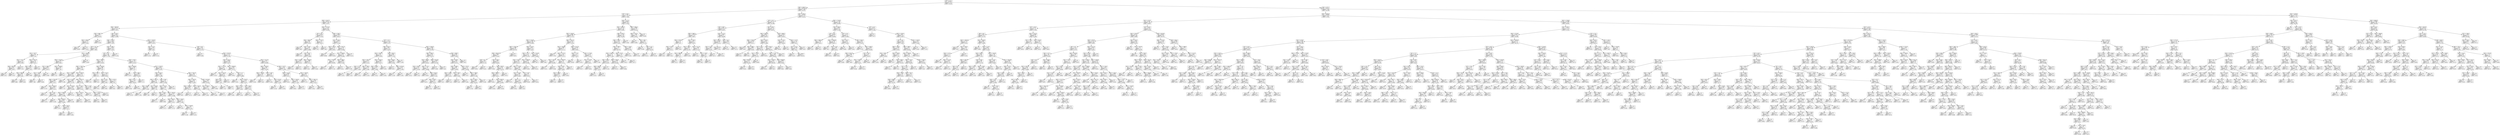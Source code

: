 digraph Tree {
node [shape=box] ;
0 [label="X[7] <= 21.0\nmse = 282.451\nsamples = 772\nvalue = 35.504"] ;
1 [label="X[0] <= 360.8\nmse = 159.235\nsamples = 248\nvalue = 23.131"] ;
0 -> 1 [labeldistance=2.5, labelangle=45, headlabel="True"] ;
2 [label="X[7] <= 10.5\nmse = 72.362\nsamples = 177\nvalue = 17.999"] ;
1 -> 2 ;
3 [label="X[0] <= 254.75\nmse = 39.233\nsamples = 132\nvalue = 14.78"] ;
2 -> 3 ;
4 [label="X[6] <= 683.45\nmse = 26.313\nsamples = 87\nvalue = 12.827"] ;
3 -> 4 ;
5 [label="X[5] <= 948.7\nmse = 3.532\nsamples = 3\nvalue = 24.533"] ;
4 -> 5 ;
6 [label="X[5] <= 936.8\nmse = 0.176\nsamples = 2\nvalue = 25.84"] ;
5 -> 6 ;
7 [label="mse = 0.0\nsamples = 1\nvalue = 26.26"] ;
6 -> 7 ;
8 [label="mse = -0.0\nsamples = 1\nvalue = 25.42"] ;
6 -> 8 ;
9 [label="mse = -0.0\nsamples = 1\nvalue = 21.92"] ;
5 -> 9 ;
10 [label="X[4] <= 6.45\nmse = 22.057\nsamples = 84\nvalue = 12.409"] ;
4 -> 10 ;
11 [label="X[0] <= 155.0\nmse = 15.993\nsamples = 60\nvalue = 11.007"] ;
10 -> 11 ;
12 [label="X[7] <= 5.0\nmse = 11.338\nsamples = 13\nvalue = 7.664"] ;
11 -> 12 ;
13 [label="X[1] <= 167.7\nmse = 2.98\nsamples = 7\nvalue = 5.39"] ;
12 -> 13 ;
14 [label="X[1] <= 157.7\nmse = 1.229\nsamples = 3\nvalue = 3.893"] ;
13 -> 14 ;
15 [label="X[6] <= 942.55\nmse = 0.011\nsamples = 2\nvalue = 4.675"] ;
14 -> 15 ;
16 [label="mse = 0.0\nsamples = 1\nvalue = 4.57"] ;
15 -> 16 ;
17 [label="mse = -0.0\nsamples = 1\nvalue = 4.78"] ;
15 -> 17 ;
18 [label="mse = -0.0\nsamples = 1\nvalue = 2.33"] ;
14 -> 18 ;
19 [label="X[3] <= 197.75\nmse = 1.354\nsamples = 4\nvalue = 6.512"] ;
13 -> 19 ;
20 [label="X[5] <= 987.2\nmse = 0.547\nsamples = 3\nvalue = 7.073"] ;
19 -> 20 ;
21 [label="X[6] <= 865.55\nmse = 0.09\nsamples = 2\nvalue = 6.58"] ;
20 -> 21 ;
22 [label="mse = 0.0\nsamples = 1\nvalue = 6.88"] ;
21 -> 22 ;
23 [label="mse = -0.0\nsamples = 1\nvalue = 6.28"] ;
21 -> 23 ;
24 [label="mse = 0.0\nsamples = 1\nvalue = 8.06"] ;
20 -> 24 ;
25 [label="mse = -0.0\nsamples = 1\nvalue = 4.83"] ;
19 -> 25 ;
26 [label="X[1] <= 206.45\nmse = 8.018\nsamples = 6\nvalue = 10.317"] ;
12 -> 26 ;
27 [label="X[0] <= 134.35\nmse = 5.239\nsamples = 5\nvalue = 9.462"] ;
26 -> 27 ;
28 [label="X[1] <= 186.5\nmse = 6.035\nsamples = 3\nvalue = 10.477"] ;
27 -> 28 ;
29 [label="X[1] <= 163.0\nmse = 1.452\nsamples = 2\nvalue = 8.885"] ;
28 -> 29 ;
30 [label="mse = 0.0\nsamples = 1\nvalue = 7.68"] ;
29 -> 30 ;
31 [label="mse = 0.0\nsamples = 1\nvalue = 10.09"] ;
29 -> 31 ;
32 [label="mse = -0.0\nsamples = 1\nvalue = 13.66"] ;
28 -> 32 ;
33 [label="X[3] <= 188.85\nmse = 0.185\nsamples = 2\nvalue = 7.94"] ;
27 -> 33 ;
34 [label="mse = 0.0\nsamples = 1\nvalue = 7.51"] ;
33 -> 34 ;
35 [label="mse = 0.0\nsamples = 1\nvalue = 8.37"] ;
33 -> 35 ;
36 [label="mse = -0.0\nsamples = 1\nvalue = 14.59"] ;
26 -> 36 ;
37 [label="X[2] <= 168.1\nmse = 13.335\nsamples = 47\nvalue = 11.931"] ;
11 -> 37 ;
38 [label="X[7] <= 5.0\nmse = 11.68\nsamples = 46\nvalue = 11.728"] ;
37 -> 38 ;
39 [label="X[3] <= 196.75\nmse = 7.197\nsamples = 23\nvalue = 10.242"] ;
38 -> 39 ;
40 [label="X[6] <= 758.15\nmse = 5.959\nsamples = 17\nvalue = 11.063"] ;
39 -> 40 ;
41 [label="X[5] <= 1036.0\nmse = 0.309\nsamples = 5\nvalue = 12.964"] ;
40 -> 41 ;
42 [label="X[6] <= 732.6\nmse = 0.084\nsamples = 4\nvalue = 13.21"] ;
41 -> 42 ;
43 [label="mse = 0.0\nsamples = 1\nvalue = 12.79"] ;
42 -> 43 ;
44 [label="X[3] <= 190.25\nmse = 0.034\nsamples = 3\nvalue = 13.35"] ;
42 -> 44 ;
45 [label="mse = 0.0\nsamples = 1\nvalue = 13.12"] ;
44 -> 45 ;
46 [label="X[2] <= 59.1\nmse = 0.011\nsamples = 2\nvalue = 13.465"] ;
44 -> 46 ;
47 [label="mse = 0.0\nsamples = 1\nvalue = 13.57"] ;
46 -> 47 ;
48 [label="mse = 0.0\nsamples = 1\nvalue = 13.36"] ;
46 -> 48 ;
49 [label="mse = -0.0\nsamples = 1\nvalue = 11.98"] ;
41 -> 49 ;
50 [label="X[3] <= 190.55\nmse = 6.18\nsamples = 12\nvalue = 10.271"] ;
40 -> 50 ;
51 [label="X[3] <= 142.8\nmse = 4.804\nsamples = 6\nvalue = 11.797"] ;
50 -> 51 ;
52 [label="mse = 0.0\nsamples = 1\nvalue = 7.75"] ;
51 -> 52 ;
53 [label="X[2] <= 153.45\nmse = 1.834\nsamples = 5\nvalue = 12.606"] ;
51 -> 53 ;
54 [label="X[3] <= 188.35\nmse = 1.228\nsamples = 4\nvalue = 13.068"] ;
53 -> 54 ;
55 [label="X[6] <= 820.25\nmse = 0.654\nsamples = 3\nvalue = 13.563"] ;
54 -> 55 ;
56 [label="mse = 0.0\nsamples = 1\nvalue = 12.47"] ;
55 -> 56 ;
57 [label="X[0] <= 207.5\nmse = 0.084\nsamples = 2\nvalue = 14.11"] ;
55 -> 57 ;
58 [label="mse = 0.0\nsamples = 1\nvalue = 14.4"] ;
57 -> 58 ;
59 [label="mse = 0.0\nsamples = 1\nvalue = 13.82"] ;
57 -> 59 ;
60 [label="mse = 0.0\nsamples = 1\nvalue = 11.58"] ;
54 -> 60 ;
61 [label="mse = 0.0\nsamples = 1\nvalue = 10.76"] ;
53 -> 61 ;
62 [label="X[6] <= 841.15\nmse = 2.9\nsamples = 6\nvalue = 8.745"] ;
50 -> 62 ;
63 [label="X[1] <= 132.7\nmse = 0.879\nsamples = 3\nvalue = 10.19"] ;
62 -> 63 ;
64 [label="X[3] <= 193.75\nmse = 0.203\nsamples = 2\nvalue = 9.58"] ;
63 -> 64 ;
65 [label="mse = 0.0\nsamples = 1\nvalue = 9.13"] ;
64 -> 65 ;
66 [label="mse = 0.0\nsamples = 1\nvalue = 10.03"] ;
64 -> 66 ;
67 [label="mse = 0.0\nsamples = 1\nvalue = 11.41"] ;
63 -> 67 ;
68 [label="X[4] <= 2.65\nmse = 0.745\nsamples = 3\nvalue = 7.3"] ;
62 -> 68 ;
69 [label="X[6] <= 870.9\nmse = 0.055\nsamples = 2\nvalue = 6.705"] ;
68 -> 69 ;
70 [label="mse = 0.0\nsamples = 1\nvalue = 6.94"] ;
69 -> 70 ;
71 [label="mse = -0.0\nsamples = 1\nvalue = 6.47"] ;
69 -> 71 ;
72 [label="mse = 0.0\nsamples = 1\nvalue = 8.49"] ;
68 -> 72 ;
73 [label="X[0] <= 192.95\nmse = 3.388\nsamples = 6\nvalue = 7.917"] ;
39 -> 73 ;
74 [label="X[5] <= 967.4\nmse = 1.0\nsamples = 2\nvalue = 5.9"] ;
73 -> 74 ;
75 [label="mse = 0.0\nsamples = 1\nvalue = 4.9"] ;
74 -> 75 ;
76 [label="mse = -0.0\nsamples = 1\nvalue = 6.9"] ;
74 -> 76 ;
77 [label="X[1] <= 76.15\nmse = 1.531\nsamples = 4\nvalue = 8.925"] ;
73 -> 77 ;
78 [label="X[2] <= 70.5\nmse = 0.073\nsamples = 2\nvalue = 9.58"] ;
77 -> 78 ;
79 [label="mse = 0.0\nsamples = 1\nvalue = 9.31"] ;
78 -> 79 ;
80 [label="mse = 0.0\nsamples = 1\nvalue = 9.85"] ;
78 -> 80 ;
81 [label="X[5] <= 975.5\nmse = 2.132\nsamples = 2\nvalue = 8.27"] ;
77 -> 81 ;
82 [label="mse = 0.0\nsamples = 1\nvalue = 6.81"] ;
81 -> 82 ;
83 [label="mse = 0.0\nsamples = 1\nvalue = 9.73"] ;
81 -> 83 ;
84 [label="X[6] <= 720.2\nmse = 11.747\nsamples = 23\nvalue = 13.214"] ;
38 -> 84 ;
85 [label="X[0] <= 186.95\nmse = 11.407\nsamples = 4\nvalue = 17.6"] ;
84 -> 85 ;
86 [label="mse = 0.0\nsamples = 1\nvalue = 12.37"] ;
85 -> 86 ;
87 [label="X[1] <= 289.1\nmse = 3.053\nsamples = 3\nvalue = 19.343"] ;
85 -> 87 ;
88 [label="X[0] <= 221.1\nmse = 1.134\nsamples = 2\nvalue = 20.415"] ;
87 -> 88 ;
89 [label="mse = 0.0\nsamples = 1\nvalue = 21.48"] ;
88 -> 89 ;
90 [label="mse = 0.0\nsamples = 1\nvalue = 19.35"] ;
88 -> 90 ;
91 [label="mse = -0.0\nsamples = 1\nvalue = 17.2"] ;
87 -> 91 ;
92 [label="X[1] <= 128.25\nmse = 6.916\nsamples = 19\nvalue = 12.291"] ;
84 -> 92 ;
93 [label="X[0] <= 201.0\nmse = 3.963\nsamples = 12\nvalue = 11.308"] ;
92 -> 93 ;
94 [label="X[5] <= 1021.3\nmse = 2.56\nsamples = 4\nvalue = 9.505"] ;
93 -> 94 ;
95 [label="X[6] <= 828.4\nmse = 0.09\nsamples = 2\nvalue = 11.09"] ;
94 -> 95 ;
96 [label="mse = 0.0\nsamples = 1\nvalue = 10.79"] ;
95 -> 96 ;
97 [label="mse = 0.0\nsamples = 1\nvalue = 11.39"] ;
95 -> 97 ;
98 [label="X[1] <= 62.05\nmse = 0.006\nsamples = 2\nvalue = 7.92"] ;
94 -> 98 ;
99 [label="mse = 0.0\nsamples = 1\nvalue = 7.84"] ;
98 -> 99 ;
100 [label="mse = 0.0\nsamples = 1\nvalue = 8.0"] ;
98 -> 100 ;
101 [label="X[4] <= 0.85\nmse = 2.227\nsamples = 8\nvalue = 12.209"] ;
93 -> 101 ;
102 [label="X[0] <= 237.0\nmse = 1.209\nsamples = 7\nvalue = 11.8"] ;
101 -> 102 ;
103 [label="X[0] <= 230.5\nmse = 0.348\nsamples = 2\nvalue = 10.58"] ;
102 -> 103 ;
104 [label="mse = 0.0\nsamples = 1\nvalue = 11.17"] ;
103 -> 104 ;
105 [label="mse = 0.0\nsamples = 1\nvalue = 9.99"] ;
103 -> 105 ;
106 [label="X[3] <= 185.35\nmse = 0.719\nsamples = 5\nvalue = 12.288"] ;
102 -> 106 ;
107 [label="X[6] <= 802.0\nmse = 0.24\nsamples = 2\nvalue = 13.22"] ;
106 -> 107 ;
108 [label="mse = 0.0\nsamples = 1\nvalue = 13.71"] ;
107 -> 108 ;
109 [label="mse = 0.0\nsamples = 1\nvalue = 12.73"] ;
107 -> 109 ;
110 [label="X[0] <= 245.0\nmse = 0.073\nsamples = 3\nvalue = 11.667"] ;
106 -> 110 ;
111 [label="mse = 0.0\nsamples = 1\nvalue = 12.05"] ;
110 -> 111 ;
112 [label="X[3] <= 185.85\nmse = 0.0\nsamples = 2\nvalue = 11.475"] ;
110 -> 112 ;
113 [label="mse = 0.0\nsamples = 1\nvalue = 11.48"] ;
112 -> 113 ;
114 [label="mse = -0.0\nsamples = 1\nvalue = 11.47"] ;
112 -> 114 ;
115 [label="mse = -0.0\nsamples = 1\nvalue = 15.07"] ;
101 -> 115 ;
116 [label="X[6] <= 762.75\nmse = 7.481\nsamples = 7\nvalue = 13.976"] ;
92 -> 116 ;
117 [label="X[0] <= 195.55\nmse = 5.441\nsamples = 4\nvalue = 12.282"] ;
116 -> 117 ;
118 [label="X[0] <= 164.55\nmse = 0.308\nsamples = 2\nvalue = 10.175"] ;
117 -> 118 ;
119 [label="mse = 0.0\nsamples = 1\nvalue = 9.62"] ;
118 -> 119 ;
120 [label="mse = -0.0\nsamples = 1\nvalue = 10.73"] ;
118 -> 120 ;
121 [label="X[5] <= 1047.8\nmse = 1.69\nsamples = 2\nvalue = 14.39"] ;
117 -> 121 ;
122 [label="mse = 0.0\nsamples = 1\nvalue = 15.69"] ;
121 -> 122 ;
123 [label="mse = -0.0\nsamples = 1\nvalue = 13.09"] ;
121 -> 123 ;
124 [label="X[6] <= 815.85\nmse = 1.282\nsamples = 3\nvalue = 16.233"] ;
116 -> 124 ;
125 [label="X[5] <= 950.4\nmse = 0.02\nsamples = 2\nvalue = 17.03"] ;
124 -> 125 ;
126 [label="mse = 0.0\nsamples = 1\nvalue = 16.89"] ;
125 -> 126 ;
127 [label="mse = 0.0\nsamples = 1\nvalue = 17.17"] ;
125 -> 127 ;
128 [label="mse = 0.0\nsamples = 1\nvalue = 14.64"] ;
124 -> 128 ;
129 [label="mse = 0.0\nsamples = 1\nvalue = 21.29"] ;
37 -> 129 ;
130 [label="X[3] <= 150.45\nmse = 20.015\nsamples = 24\nvalue = 15.914"] ;
10 -> 130 ;
131 [label="X[1] <= 27.3\nmse = 7.952\nsamples = 2\nvalue = 24.6"] ;
130 -> 131 ;
132 [label="mse = 0.0\nsamples = 1\nvalue = 21.78"] ;
131 -> 132 ;
133 [label="mse = 0.0\nsamples = 1\nvalue = 27.42"] ;
131 -> 133 ;
134 [label="X[4] <= 6.6\nmse = 13.63\nsamples = 22\nvalue = 15.125"] ;
130 -> 134 ;
135 [label="mse = 0.0\nsamples = 1\nvalue = 23.08"] ;
134 -> 135 ;
136 [label="X[0] <= 203.35\nmse = 11.122\nsamples = 21\nvalue = 14.746"] ;
134 -> 136 ;
137 [label="X[2] <= 125.3\nmse = 14.068\nsamples = 10\nvalue = 13.071"] ;
136 -> 137 ;
138 [label="X[2] <= 111.25\nmse = 3.917\nsamples = 4\nvalue = 9.088"] ;
137 -> 138 ;
139 [label="mse = 0.0\nsamples = 1\nvalue = 12.18"] ;
138 -> 139 ;
140 [label="X[2] <= 124.75\nmse = 0.972\nsamples = 3\nvalue = 8.057"] ;
138 -> 140 ;
141 [label="X[4] <= 9.5\nmse = 0.002\nsamples = 2\nvalue = 7.36"] ;
140 -> 141 ;
142 [label="mse = 0.0\nsamples = 1\nvalue = 7.32"] ;
141 -> 142 ;
143 [label="mse = 0.0\nsamples = 1\nvalue = 7.4"] ;
141 -> 143 ;
144 [label="mse = 0.0\nsamples = 1\nvalue = 9.45"] ;
140 -> 144 ;
145 [label="X[5] <= 1006.05\nmse = 3.203\nsamples = 6\nvalue = 15.727"] ;
137 -> 145 ;
146 [label="mse = 0.0\nsamples = 1\nvalue = 19.42"] ;
145 -> 146 ;
147 [label="X[4] <= 7.7\nmse = 0.57\nsamples = 5\nvalue = 14.988"] ;
145 -> 147 ;
148 [label="mse = 0.0\nsamples = 1\nvalue = 13.62"] ;
147 -> 148 ;
149 [label="X[2] <= 144.25\nmse = 0.128\nsamples = 4\nvalue = 15.33"] ;
147 -> 149 ;
150 [label="X[6] <= 775.3\nmse = 0.003\nsamples = 2\nvalue = 14.99"] ;
149 -> 150 ;
151 [label="mse = 0.0\nsamples = 1\nvalue = 14.94"] ;
150 -> 151 ;
152 [label="mse = 0.0\nsamples = 1\nvalue = 15.04"] ;
150 -> 152 ;
153 [label="X[1] <= 84.4\nmse = 0.022\nsamples = 2\nvalue = 15.67"] ;
149 -> 153 ;
154 [label="mse = 0.0\nsamples = 1\nvalue = 15.52"] ;
153 -> 154 ;
155 [label="mse = -0.0\nsamples = 1\nvalue = 15.82"] ;
153 -> 155 ;
156 [label="X[2] <= 121.75\nmse = 3.576\nsamples = 11\nvalue = 16.268"] ;
136 -> 156 ;
157 [label="X[6] <= 785.45\nmse = 2.943\nsamples = 5\nvalue = 15.104"] ;
156 -> 157 ;
158 [label="X[6] <= 781.95\nmse = 1.638\nsamples = 2\nvalue = 16.72"] ;
157 -> 158 ;
159 [label="mse = 0.0\nsamples = 1\nvalue = 15.44"] ;
158 -> 159 ;
160 [label="mse = 0.0\nsamples = 1\nvalue = 18.0"] ;
158 -> 160 ;
161 [label="X[3] <= 158.7\nmse = 0.91\nsamples = 3\nvalue = 14.027"] ;
157 -> 161 ;
162 [label="mse = 0.0\nsamples = 1\nvalue = 15.36"] ;
161 -> 162 ;
163 [label="X[2] <= 62.45\nmse = 0.032\nsamples = 2\nvalue = 13.36"] ;
161 -> 163 ;
164 [label="mse = 0.0\nsamples = 1\nvalue = 13.18"] ;
163 -> 164 ;
165 [label="mse = 0.0\nsamples = 1\nvalue = 13.54"] ;
163 -> 165 ;
166 [label="X[4] <= 10.75\nmse = 2.033\nsamples = 6\nvalue = 17.238"] ;
156 -> 166 ;
167 [label="X[0] <= 212.85\nmse = 0.695\nsamples = 3\nvalue = 18.37"] ;
166 -> 167 ;
168 [label="mse = 0.0\nsamples = 1\nvalue = 19.52"] ;
167 -> 168 ;
169 [label="X[5] <= 1033.9\nmse = 0.051\nsamples = 2\nvalue = 17.795"] ;
167 -> 169 ;
170 [label="mse = 0.0\nsamples = 1\nvalue = 18.02"] ;
169 -> 170 ;
171 [label="mse = -0.0\nsamples = 1\nvalue = 17.57"] ;
169 -> 171 ;
172 [label="X[3] <= 156.55\nmse = 0.81\nsamples = 3\nvalue = 16.107"] ;
166 -> 172 ;
173 [label="mse = 0.0\nsamples = 1\nvalue = 17.37"] ;
172 -> 173 ;
174 [label="X[5] <= 1061.15\nmse = 0.018\nsamples = 2\nvalue = 15.475"] ;
172 -> 174 ;
175 [label="mse = 0.0\nsamples = 1\nvalue = 15.61"] ;
174 -> 175 ;
176 [label="mse = 0.0\nsamples = 1\nvalue = 15.34"] ;
174 -> 176 ;
177 [label="X[3] <= 177.25\nmse = 42.582\nsamples = 45\nvalue = 18.556"] ;
3 -> 177 ;
178 [label="X[7] <= 5.0\nmse = 30.556\nsamples = 8\nvalue = 27.542"] ;
177 -> 178 ;
179 [label="X[6] <= 683.8\nmse = 3.98\nsamples = 6\nvalue = 24.54"] ;
178 -> 179 ;
180 [label="mse = 0.0\nsamples = 1\nvalue = 28.8"] ;
179 -> 180 ;
181 [label="X[4] <= 9.45\nmse = 0.421\nsamples = 5\nvalue = 23.688"] ;
179 -> 181 ;
182 [label="mse = 0.0\nsamples = 1\nvalue = 22.5"] ;
181 -> 182 ;
183 [label="X[2] <= 60.7\nmse = 0.085\nsamples = 4\nvalue = 23.985"] ;
181 -> 183 ;
184 [label="X[3] <= 159.8\nmse = 0.023\nsamples = 2\nvalue = 24.25"] ;
183 -> 184 ;
185 [label="mse = 0.0\nsamples = 1\nvalue = 24.4"] ;
184 -> 185 ;
186 [label="mse = 0.0\nsamples = 1\nvalue = 24.1"] ;
184 -> 186 ;
187 [label="X[6] <= 789.25\nmse = 0.006\nsamples = 2\nvalue = 23.72"] ;
183 -> 187 ;
188 [label="mse = 0.0\nsamples = 1\nvalue = 23.8"] ;
187 -> 188 ;
189 [label="mse = 0.0\nsamples = 1\nvalue = 23.64"] ;
187 -> 189 ;
190 [label="X[6] <= 779.75\nmse = 2.103\nsamples = 2\nvalue = 36.55"] ;
178 -> 190 ;
191 [label="mse = 0.0\nsamples = 1\nvalue = 35.1"] ;
190 -> 191 ;
192 [label="mse = 0.0\nsamples = 1\nvalue = 38.0"] ;
190 -> 192 ;
193 [label="X[6] <= 749.5\nmse = 23.944\nsamples = 37\nvalue = 16.613"] ;
177 -> 193 ;
194 [label="X[1] <= 156.4\nmse = 34.079\nsamples = 7\nvalue = 22.539"] ;
193 -> 194 ;
195 [label="X[3] <= 207.0\nmse = 0.116\nsamples = 2\nvalue = 30.62"] ;
194 -> 195 ;
196 [label="mse = 0.0\nsamples = 1\nvalue = 30.96"] ;
195 -> 196 ;
197 [label="mse = 0.0\nsamples = 1\nvalue = 30.28"] ;
195 -> 197 ;
198 [label="X[0] <= 297.75\nmse = 11.09\nsamples = 5\nvalue = 19.306"] ;
194 -> 198 ;
199 [label="X[1] <= 186.95\nmse = 5.523\nsamples = 4\nvalue = 20.598"] ;
198 -> 199 ;
200 [label="X[5] <= 1019.5\nmse = 1.6\nsamples = 2\nvalue = 18.505"] ;
199 -> 200 ;
201 [label="mse = 0.0\nsamples = 1\nvalue = 19.77"] ;
200 -> 201 ;
202 [label="mse = 0.0\nsamples = 1\nvalue = 17.24"] ;
200 -> 202 ;
203 [label="X[0] <= 289.1\nmse = 0.689\nsamples = 2\nvalue = 22.69"] ;
199 -> 203 ;
204 [label="mse = 0.0\nsamples = 1\nvalue = 23.52"] ;
203 -> 204 ;
205 [label="mse = 0.0\nsamples = 1\nvalue = 21.86"] ;
203 -> 205 ;
206 [label="mse = 0.0\nsamples = 1\nvalue = 14.14"] ;
198 -> 206 ;
207 [label="X[7] <= 5.0\nmse = 11.474\nsamples = 30\nvalue = 15.23"] ;
193 -> 207 ;
208 [label="X[6] <= 827.5\nmse = 2.562\nsamples = 12\nvalue = 13.013"] ;
207 -> 208 ;
209 [label="X[5] <= 1001.5\nmse = 1.027\nsamples = 8\nvalue = 13.929"] ;
208 -> 209 ;
210 [label="X[3] <= 192.5\nmse = 0.135\nsamples = 5\nvalue = 13.24"] ;
209 -> 210 ;
211 [label="X[4] <= 2.75\nmse = 0.003\nsamples = 3\nvalue = 13.48"] ;
210 -> 211 ;
212 [label="mse = 0.0\nsamples = 2\nvalue = 13.52"] ;
211 -> 212 ;
213 [label="mse = -0.0\nsamples = 1\nvalue = 13.4"] ;
211 -> 213 ;
214 [label="X[6] <= 796.5\nmse = 0.116\nsamples = 2\nvalue = 12.88"] ;
210 -> 214 ;
215 [label="mse = 0.0\nsamples = 1\nvalue = 13.22"] ;
214 -> 215 ;
216 [label="mse = 0.0\nsamples = 1\nvalue = 12.54"] ;
214 -> 216 ;
217 [label="X[5] <= 1051.5\nmse = 0.406\nsamples = 3\nvalue = 15.077"] ;
209 -> 217 ;
218 [label="X[0] <= 340.0\nmse = 0.137\nsamples = 2\nvalue = 14.68"] ;
217 -> 218 ;
219 [label="mse = 0.0\nsamples = 1\nvalue = 14.31"] ;
218 -> 219 ;
220 [label="mse = 0.0\nsamples = 1\nvalue = 15.05"] ;
218 -> 220 ;
221 [label="mse = 0.0\nsamples = 1\nvalue = 15.87"] ;
217 -> 221 ;
222 [label="X[5] <= 991.5\nmse = 0.605\nsamples = 4\nvalue = 11.182"] ;
208 -> 222 ;
223 [label="X[6] <= 853.3\nmse = 0.608\nsamples = 3\nvalue = 10.96"] ;
222 -> 223 ;
224 [label="mse = 0.0\nsamples = 1\nvalue = 9.87"] ;
223 -> 224 ;
225 [label="X[6] <= 875.65\nmse = 0.021\nsamples = 2\nvalue = 11.505"] ;
223 -> 225 ;
226 [label="mse = 0.0\nsamples = 1\nvalue = 11.36"] ;
225 -> 226 ;
227 [label="mse = 0.0\nsamples = 1\nvalue = 11.65"] ;
225 -> 227 ;
228 [label="mse = -0.0\nsamples = 1\nvalue = 11.85"] ;
222 -> 228 ;
229 [label="X[5] <= 1053.0\nmse = 11.956\nsamples = 18\nvalue = 16.708"] ;
207 -> 229 ;
230 [label="X[6] <= 846.3\nmse = 10.36\nsamples = 9\nvalue = 18.573"] ;
229 -> 230 ;
231 [label="X[5] <= 952.6\nmse = 8.064\nsamples = 7\nvalue = 19.653"] ;
230 -> 231 ;
232 [label="X[3] <= 185.5\nmse = 0.133\nsamples = 2\nvalue = 23.765"] ;
231 -> 232 ;
233 [label="mse = 0.0\nsamples = 1\nvalue = 24.13"] ;
232 -> 233 ;
234 [label="mse = -0.0\nsamples = 1\nvalue = 23.4"] ;
232 -> 234 ;
235 [label="X[6] <= 772.5\nmse = 1.767\nsamples = 5\nvalue = 18.008"] ;
231 -> 235 ;
236 [label="mse = 0.0\nsamples = 1\nvalue = 20.28"] ;
235 -> 236 ;
237 [label="X[6] <= 815.5\nmse = 0.596\nsamples = 4\nvalue = 17.44"] ;
235 -> 237 ;
238 [label="mse = 0.0\nsamples = 2\nvalue = 18.13"] ;
237 -> 238 ;
239 [label="X[0] <= 320.5\nmse = 0.24\nsamples = 2\nvalue = 16.75"] ;
237 -> 239 ;
240 [label="mse = 0.0\nsamples = 1\nvalue = 17.24"] ;
239 -> 240 ;
241 [label="mse = -0.0\nsamples = 1\nvalue = 16.26"] ;
239 -> 241 ;
242 [label="X[6] <= 872.65\nmse = 0.038\nsamples = 2\nvalue = 14.795"] ;
230 -> 242 ;
243 [label="mse = 0.0\nsamples = 1\nvalue = 14.99"] ;
242 -> 243 ;
244 [label="mse = -0.0\nsamples = 1\nvalue = 14.6"] ;
242 -> 244 ;
245 [label="X[6] <= 808.5\nmse = 6.592\nsamples = 9\nvalue = 14.842"] ;
229 -> 245 ;
246 [label="X[0] <= 295.9\nmse = 2.633\nsamples = 8\nvalue = 15.571"] ;
245 -> 246 ;
247 [label="X[0] <= 288.0\nmse = 0.067\nsamples = 4\nvalue = 14.585"] ;
246 -> 247 ;
248 [label="X[0] <= 278.0\nmse = 0.023\nsamples = 2\nvalue = 14.35"] ;
247 -> 248 ;
249 [label="mse = 0.0\nsamples = 1\nvalue = 14.2"] ;
248 -> 249 ;
250 [label="mse = 0.0\nsamples = 1\nvalue = 14.5"] ;
248 -> 250 ;
251 [label="X[0] <= 295.4\nmse = 0.0\nsamples = 2\nvalue = 14.82"] ;
247 -> 251 ;
252 [label="mse = 0.0\nsamples = 1\nvalue = 14.8"] ;
251 -> 252 ;
253 [label="mse = 0.0\nsamples = 1\nvalue = 14.84"] ;
251 -> 253 ;
254 [label="X[6] <= 767.0\nmse = 3.253\nsamples = 4\nvalue = 16.558"] ;
246 -> 254 ;
255 [label="mse = 0.0\nsamples = 1\nvalue = 14.2"] ;
254 -> 255 ;
256 [label="X[6] <= 789.0\nmse = 1.867\nsamples = 3\nvalue = 17.343"] ;
254 -> 256 ;
257 [label="X[3] <= 185.0\nmse = 0.469\nsamples = 2\nvalue = 18.225"] ;
256 -> 257 ;
258 [label="mse = 0.0\nsamples = 1\nvalue = 17.54"] ;
257 -> 258 ;
259 [label="mse = -0.0\nsamples = 1\nvalue = 18.91"] ;
257 -> 259 ;
260 [label="mse = -0.0\nsamples = 1\nvalue = 15.58"] ;
256 -> 260 ;
261 [label="mse = -0.0\nsamples = 1\nvalue = 9.01"] ;
245 -> 261 ;
262 [label="X[4] <= 11.75\nmse = 49.949\nsamples = 45\nvalue = 27.443"] ;
2 -> 262 ;
263 [label="X[3] <= 190.15\nmse = 35.178\nsamples = 40\nvalue = 25.981"] ;
262 -> 263 ;
264 [label="X[5] <= 1054.6\nmse = 30.993\nsamples = 30\nvalue = 27.713"] ;
263 -> 264 ;
265 [label="X[2] <= 118.45\nmse = 21.639\nsamples = 18\nvalue = 30.386"] ;
264 -> 265 ;
266 [label="X[0] <= 270.9\nmse = 11.998\nsamples = 8\nvalue = 26.718"] ;
265 -> 266 ;
267 [label="X[6] <= 802.35\nmse = 3.386\nsamples = 7\nvalue = 25.581"] ;
266 -> 267 ;
268 [label="X[4] <= 6.1\nmse = 7.562\nsamples = 2\nvalue = 27.18"] ;
267 -> 268 ;
269 [label="mse = 0.0\nsamples = 1\nvalue = 29.93"] ;
268 -> 269 ;
270 [label="mse = 0.0\nsamples = 1\nvalue = 24.43"] ;
268 -> 270 ;
271 [label="X[2] <= 94.9\nmse = 0.285\nsamples = 5\nvalue = 24.942"] ;
267 -> 271 ;
272 [label="mse = 0.0\nsamples = 1\nvalue = 25.69"] ;
271 -> 272 ;
273 [label="X[6] <= 902.8\nmse = 0.181\nsamples = 4\nvalue = 24.755"] ;
271 -> 273 ;
274 [label="X[6] <= 865.75\nmse = 0.073\nsamples = 3\nvalue = 24.55"] ;
273 -> 274 ;
275 [label="mse = 0.0\nsamples = 1\nvalue = 24.92"] ;
274 -> 275 ;
276 [label="X[5] <= 982.55\nmse = 0.007\nsamples = 2\nvalue = 24.365"] ;
274 -> 276 ;
277 [label="mse = 0.0\nsamples = 1\nvalue = 24.45"] ;
276 -> 277 ;
278 [label="mse = -0.0\nsamples = 1\nvalue = 24.28"] ;
276 -> 278 ;
279 [label="mse = 0.0\nsamples = 1\nvalue = 25.37"] ;
273 -> 279 ;
280 [label="mse = -0.0\nsamples = 1\nvalue = 34.67"] ;
266 -> 280 ;
281 [label="X[0] <= 214.2\nmse = 9.977\nsamples = 10\nvalue = 33.32"] ;
265 -> 281 ;
282 [label="X[3] <= 173.7\nmse = 3.474\nsamples = 8\nvalue = 31.979"] ;
281 -> 282 ;
283 [label="X[3] <= 155.7\nmse = 3.259\nsamples = 6\nvalue = 31.417"] ;
282 -> 283 ;
284 [label="mse = 0.0\nsamples = 1\nvalue = 33.7"] ;
283 -> 284 ;
285 [label="X[0] <= 173.65\nmse = 2.659\nsamples = 5\nvalue = 30.96"] ;
283 -> 285 ;
286 [label="X[1] <= 31.85\nmse = 2.285\nsamples = 3\nvalue = 31.887"] ;
285 -> 286 ;
287 [label="mse = 0.0\nsamples = 1\nvalue = 29.75"] ;
286 -> 287 ;
288 [label="X[4] <= 7.2\nmse = 0.003\nsamples = 2\nvalue = 32.955"] ;
286 -> 288 ;
289 [label="mse = 0.0\nsamples = 1\nvalue = 33.01"] ;
288 -> 289 ;
290 [label="mse = 0.0\nsamples = 1\nvalue = 32.9"] ;
288 -> 290 ;
291 [label="X[1] <= 46.7\nmse = 0.0\nsamples = 2\nvalue = 29.57"] ;
285 -> 291 ;
292 [label="mse = 0.0\nsamples = 1\nvalue = 29.59"] ;
291 -> 292 ;
293 [label="mse = -0.0\nsamples = 1\nvalue = 29.55"] ;
291 -> 293 ;
294 [label="X[5] <= 1006.55\nmse = 0.331\nsamples = 2\nvalue = 33.665"] ;
282 -> 294 ;
295 [label="mse = 0.0\nsamples = 1\nvalue = 33.09"] ;
294 -> 295 ;
296 [label="mse = -0.0\nsamples = 1\nvalue = 34.24"] ;
294 -> 296 ;
297 [label="X[2] <= 121.65\nmse = 0.007\nsamples = 2\nvalue = 38.685"] ;
281 -> 297 ;
298 [label="mse = 0.0\nsamples = 1\nvalue = 38.77"] ;
297 -> 298 ;
299 [label="mse = -0.0\nsamples = 1\nvalue = 38.6"] ;
297 -> 299 ;
300 [label="X[0] <= 201.15\nmse = 18.239\nsamples = 12\nvalue = 23.704"] ;
264 -> 300 ;
301 [label="X[3] <= 140.05\nmse = 5.558\nsamples = 7\nvalue = 21.721"] ;
300 -> 301 ;
302 [label="mse = 0.0\nsamples = 1\nvalue = 17.82"] ;
301 -> 302 ;
303 [label="X[0] <= 175.15\nmse = 3.524\nsamples = 6\nvalue = 22.372"] ;
301 -> 303 ;
304 [label="X[3] <= 167.4\nmse = 0.97\nsamples = 2\nvalue = 24.495"] ;
303 -> 304 ;
305 [label="mse = 0.0\nsamples = 1\nvalue = 23.51"] ;
304 -> 305 ;
306 [label="mse = 0.0\nsamples = 1\nvalue = 25.48"] ;
304 -> 306 ;
307 [label="X[5] <= 1083.55\nmse = 1.42\nsamples = 4\nvalue = 21.31"] ;
303 -> 307 ;
308 [label="X[4] <= 9.05\nmse = 1.01\nsamples = 3\nvalue = 20.84"] ;
307 -> 308 ;
309 [label="X[3] <= 169.9\nmse = 0.002\nsamples = 2\nvalue = 21.55"] ;
308 -> 309 ;
310 [label="mse = 0.0\nsamples = 1\nvalue = 21.6"] ;
309 -> 310 ;
311 [label="mse = 0.0\nsamples = 1\nvalue = 21.5"] ;
309 -> 311 ;
312 [label="mse = 0.0\nsamples = 1\nvalue = 19.42"] ;
308 -> 312 ;
313 [label="mse = 0.0\nsamples = 1\nvalue = 22.72"] ;
307 -> 313 ;
314 [label="X[0] <= 213.75\nmse = 22.785\nsamples = 5\nvalue = 26.48"] ;
300 -> 314 ;
315 [label="X[4] <= 7.35\nmse = 0.23\nsamples = 2\nvalue = 30.87"] ;
314 -> 315 ;
316 [label="mse = 0.0\nsamples = 1\nvalue = 30.39"] ;
315 -> 316 ;
317 [label="mse = 0.0\nsamples = 1\nvalue = 31.35"] ;
315 -> 317 ;
318 [label="X[3] <= 177.85\nmse = 16.407\nsamples = 3\nvalue = 23.553"] ;
314 -> 318 ;
319 [label="X[2] <= 122.85\nmse = 0.13\nsamples = 2\nvalue = 26.41"] ;
318 -> 319 ;
320 [label="mse = 0.0\nsamples = 1\nvalue = 26.77"] ;
319 -> 320 ;
321 [label="mse = 0.0\nsamples = 1\nvalue = 26.05"] ;
319 -> 321 ;
322 [label="mse = -0.0\nsamples = 1\nvalue = 17.84"] ;
318 -> 322 ;
323 [label="X[6] <= 870.5\nmse = 11.726\nsamples = 10\nvalue = 20.784"] ;
263 -> 323 ;
324 [label="X[0] <= 330.5\nmse = 5.238\nsamples = 9\nvalue = 21.667"] ;
323 -> 324 ;
325 [label="X[0] <= 289.5\nmse = 1.71\nsamples = 7\nvalue = 20.776"] ;
324 -> 325 ;
326 [label="X[5] <= 1028.75\nmse = 0.712\nsamples = 5\nvalue = 21.306"] ;
325 -> 326 ;
327 [label="X[0] <= 255.4\nmse = 0.214\nsamples = 3\nvalue = 21.907"] ;
326 -> 327 ;
328 [label="X[6] <= 804.9\nmse = 0.008\nsamples = 2\nvalue = 22.23"] ;
327 -> 328 ;
329 [label="mse = 0.0\nsamples = 1\nvalue = 22.32"] ;
328 -> 329 ;
330 [label="mse = 0.0\nsamples = 1\nvalue = 22.14"] ;
328 -> 330 ;
331 [label="mse = -0.0\nsamples = 1\nvalue = 21.26"] ;
327 -> 331 ;
332 [label="X[6] <= 756.45\nmse = 0.106\nsamples = 2\nvalue = 20.405"] ;
326 -> 332 ;
333 [label="mse = 0.0\nsamples = 1\nvalue = 20.73"] ;
332 -> 333 ;
334 [label="mse = -0.0\nsamples = 1\nvalue = 20.08"] ;
332 -> 334 ;
335 [label="X[0] <= 312.0\nmse = 1.742\nsamples = 2\nvalue = 19.45"] ;
325 -> 335 ;
336 [label="mse = 0.0\nsamples = 1\nvalue = 18.13"] ;
335 -> 336 ;
337 [label="mse = 0.0\nsamples = 1\nvalue = 20.77"] ;
335 -> 337 ;
338 [label="X[6] <= 778.0\nmse = 5.085\nsamples = 2\nvalue = 24.785"] ;
324 -> 338 ;
339 [label="mse = 0.0\nsamples = 1\nvalue = 22.53"] ;
338 -> 339 ;
340 [label="mse = -0.0\nsamples = 1\nvalue = 27.04"] ;
338 -> 340 ;
341 [label="mse = 0.0\nsamples = 1\nvalue = 12.84"] ;
323 -> 341 ;
342 [label="X[6] <= 894.4\nmse = 14.098\nsamples = 5\nvalue = 39.144"] ;
262 -> 342 ;
343 [label="X[0] <= 232.5\nmse = 7.168\nsamples = 4\nvalue = 40.59"] ;
342 -> 343 ;
344 [label="mse = 0.0\nsamples = 1\nvalue = 35.96"] ;
343 -> 344 ;
345 [label="X[2] <= 98.1\nmse = 0.03\nsamples = 3\nvalue = 42.133"] ;
343 -> 345 ;
346 [label="mse = 0.0\nsamples = 1\nvalue = 41.89"] ;
345 -> 346 ;
347 [label="X[4] <= 13.1\nmse = 0.001\nsamples = 2\nvalue = 42.255"] ;
345 -> 347 ;
348 [label="mse = 0.0\nsamples = 1\nvalue = 42.22"] ;
347 -> 348 ;
349 [label="mse = 0.0\nsamples = 1\nvalue = 42.29"] ;
347 -> 349 ;
350 [label="mse = 0.0\nsamples = 1\nvalue = 33.36"] ;
342 -> 350 ;
351 [label="X[3] <= 183.4\nmse = 146.538\nsamples = 71\nvalue = 35.923"] ;
1 -> 351 ;
352 [label="X[7] <= 5.0\nmse = 102.737\nsamples = 41\nvalue = 41.348"] ;
351 -> 352 ;
353 [label="X[2] <= 39.5\nmse = 33.875\nsamples = 19\nvalue = 33.622"] ;
352 -> 353 ;
354 [label="X[0] <= 388.4\nmse = 13.474\nsamples = 12\nvalue = 36.67"] ;
353 -> 354 ;
355 [label="X[6] <= 874.65\nmse = 5.31\nsamples = 6\nvalue = 34.1"] ;
354 -> 355 ;
356 [label="X[3] <= 167.5\nmse = 0.13\nsamples = 5\nvalue = 35.12"] ;
355 -> 356 ;
357 [label="mse = 0.0\nsamples = 4\nvalue = 35.3"] ;
356 -> 357 ;
358 [label="mse = 0.0\nsamples = 1\nvalue = 34.4"] ;
356 -> 358 ;
359 [label="mse = -0.0\nsamples = 1\nvalue = 29.0"] ;
355 -> 359 ;
360 [label="X[1] <= 100.5\nmse = 8.427\nsamples = 6\nvalue = 39.24"] ;
354 -> 360 ;
361 [label="X[3] <= 160.2\nmse = 0.05\nsamples = 3\nvalue = 41.347"] ;
360 -> 361 ;
362 [label="X[5] <= 899.45\nmse = 0.01\nsamples = 2\nvalue = 41.2"] ;
361 -> 362 ;
363 [label="mse = 0.0\nsamples = 1\nvalue = 41.3"] ;
362 -> 363 ;
364 [label="mse = -0.0\nsamples = 1\nvalue = 41.1"] ;
362 -> 364 ;
365 [label="mse = 0.0\nsamples = 1\nvalue = 41.64"] ;
361 -> 365 ;
366 [label="X[1] <= 111.75\nmse = 7.929\nsamples = 3\nvalue = 37.133"] ;
360 -> 366 ;
367 [label="mse = 0.0\nsamples = 1\nvalue = 33.4"] ;
366 -> 367 ;
368 [label="X[1] <= 118.0\nmse = 1.44\nsamples = 2\nvalue = 39.0"] ;
366 -> 368 ;
369 [label="mse = 0.0\nsamples = 1\nvalue = 40.2"] ;
368 -> 369 ;
370 [label="mse = 0.0\nsamples = 1\nvalue = 37.8"] ;
368 -> 370 ;
371 [label="X[4] <= 12.75\nmse = 25.607\nsamples = 7\nvalue = 28.396"] ;
353 -> 371 ;
372 [label="X[5] <= 952.5\nmse = 24.899\nsamples = 5\nvalue = 30.102"] ;
371 -> 372 ;
373 [label="X[1] <= 21.0\nmse = 1.904\nsamples = 2\nvalue = 33.39"] ;
372 -> 373 ;
374 [label="mse = 0.0\nsamples = 1\nvalue = 34.77"] ;
373 -> 374 ;
375 [label="mse = -0.0\nsamples = 1\nvalue = 32.01"] ;
373 -> 375 ;
376 [label="mse = 28.216\nsamples = 3\nvalue = 27.91"] ;
372 -> 376 ;
377 [label="X[4] <= 14.1\nmse = 1.904\nsamples = 2\nvalue = 24.13"] ;
371 -> 377 ;
378 [label="mse = 0.0\nsamples = 1\nvalue = 25.51"] ;
377 -> 378 ;
379 [label="mse = -0.0\nsamples = 1\nvalue = 22.75"] ;
377 -> 379 ;
380 [label="X[2] <= 39.5\nmse = 66.124\nsamples = 22\nvalue = 48.021"] ;
352 -> 380 ;
381 [label="X[0] <= 382.45\nmse = 68.24\nsamples = 16\nvalue = 49.973"] ;
380 -> 381 ;
382 [label="X[6] <= 756.25\nmse = 145.49\nsamples = 5\nvalue = 45.32"] ;
381 -> 382 ;
383 [label="mse = 242.0\nsamples = 3\nvalue = 44.9"] ;
382 -> 383 ;
384 [label="X[5] <= 889.1\nmse = 0.063\nsamples = 2\nvalue = 45.95"] ;
382 -> 384 ;
385 [label="mse = 0.0\nsamples = 1\nvalue = 45.7"] ;
384 -> 385 ;
386 [label="mse = 0.0\nsamples = 1\nvalue = 46.2"] ;
384 -> 386 ;
387 [label="X[6] <= 792.6\nmse = 18.812\nsamples = 11\nvalue = 52.088"] ;
381 -> 387 ;
388 [label="X[7] <= 10.5\nmse = 8.249\nsamples = 4\nvalue = 56.765"] ;
387 -> 388 ;
389 [label="X[1] <= 153.9\nmse = 7.012\nsamples = 3\nvalue = 55.767"] ;
388 -> 389 ;
390 [label="X[6] <= 697.25\nmse = 2.235\nsamples = 2\nvalue = 54.105"] ;
389 -> 390 ;
391 [label="mse = 0.0\nsamples = 1\nvalue = 52.61"] ;
390 -> 391 ;
392 [label="mse = -0.0\nsamples = 1\nvalue = 55.6"] ;
390 -> 392 ;
393 [label="mse = 0.0\nsamples = 1\nvalue = 59.09"] ;
389 -> 393 ;
394 [label="mse = 0.0\nsamples = 1\nvalue = 59.76"] ;
388 -> 394 ;
395 [label="X[5] <= 941.4\nmse = 5.207\nsamples = 7\nvalue = 49.416"] ;
387 -> 395 ;
396 [label="X[4] <= 17.55\nmse = 1.808\nsamples = 6\nvalue = 48.635"] ;
395 -> 396 ;
397 [label="X[3] <= 149.75\nmse = 0.322\nsamples = 4\nvalue = 49.528"] ;
396 -> 397 ;
398 [label="mse = 0.0\nsamples = 1\nvalue = 50.51"] ;
397 -> 398 ;
399 [label="mse = 0.0\nsamples = 3\nvalue = 49.2"] ;
397 -> 399 ;
400 [label="X[5] <= 894.05\nmse = 0.002\nsamples = 2\nvalue = 46.85"] ;
396 -> 400 ;
401 [label="mse = 0.0\nsamples = 1\nvalue = 46.9"] ;
400 -> 401 ;
402 [label="mse = 0.0\nsamples = 1\nvalue = 46.8"] ;
400 -> 402 ;
403 [label="mse = -0.0\nsamples = 1\nvalue = 54.1"] ;
395 -> 403 ;
404 [label="X[5] <= 880.0\nmse = 23.216\nsamples = 6\nvalue = 42.815"] ;
380 -> 404 ;
405 [label="X[3] <= 173.0\nmse = 0.416\nsamples = 2\nvalue = 39.645"] ;
404 -> 405 ;
406 [label="mse = 0.0\nsamples = 1\nvalue = 40.29"] ;
405 -> 406 ;
407 [label="mse = 0.0\nsamples = 1\nvalue = 39.0"] ;
405 -> 407 ;
408 [label="X[4] <= 12.75\nmse = 27.08\nsamples = 4\nvalue = 44.4"] ;
404 -> 408 ;
409 [label="X[1] <= 22.0\nmse = 35.106\nsamples = 3\nvalue = 43.9"] ;
408 -> 409 ;
410 [label="mse = 0.0\nsamples = 1\nvalue = 41.67"] ;
409 -> 410 ;
411 [label="mse = 48.93\nsamples = 2\nvalue = 45.015"] ;
409 -> 411 ;
412 [label="mse = 0.0\nsamples = 1\nvalue = 45.9"] ;
408 -> 412 ;
413 [label="X[6] <= 710.05\nmse = 111.191\nsamples = 30\nvalue = 28.508"] ;
351 -> 413 ;
414 [label="X[3] <= 194.5\nmse = 63.09\nsamples = 13\nvalue = 37.456"] ;
413 -> 414 ;
415 [label="X[7] <= 5.0\nmse = 58.879\nsamples = 5\nvalue = 44.004"] ;
414 -> 415 ;
416 [label="X[6] <= 660.45\nmse = 7.562\nsamples = 2\nvalue = 36.55"] ;
415 -> 416 ;
417 [label="mse = 0.0\nsamples = 1\nvalue = 33.8"] ;
416 -> 417 ;
418 [label="mse = -0.0\nsamples = 1\nvalue = 39.3"] ;
416 -> 418 ;
419 [label="X[5] <= 1004.95\nmse = 31.355\nsamples = 3\nvalue = 48.973"] ;
415 -> 419 ;
420 [label="mse = 0.0\nsamples = 1\nvalue = 56.1"] ;
419 -> 420 ;
421 [label="X[7] <= 10.5\nmse = 8.94\nsamples = 2\nvalue = 45.41"] ;
419 -> 421 ;
422 [label="mse = 0.0\nsamples = 1\nvalue = 42.42"] ;
421 -> 422 ;
423 [label="mse = 0.0\nsamples = 1\nvalue = 48.4"] ;
421 -> 423 ;
424 [label="X[7] <= 5.0\nmse = 22.177\nsamples = 8\nvalue = 33.364"] ;
414 -> 424 ;
425 [label="X[2] <= 61.5\nmse = 0.051\nsamples = 2\nvalue = 25.835"] ;
424 -> 425 ;
426 [label="mse = 0.0\nsamples = 1\nvalue = 26.06"] ;
425 -> 426 ;
427 [label="mse = -0.0\nsamples = 1\nvalue = 25.61"] ;
425 -> 427 ;
428 [label="X[5] <= 852.0\nmse = 4.361\nsamples = 6\nvalue = 35.873"] ;
424 -> 428 ;
429 [label="mse = 0.0\nsamples = 1\nvalue = 37.92"] ;
428 -> 429 ;
430 [label="X[0] <= 483.0\nmse = 4.228\nsamples = 5\nvalue = 35.464"] ;
428 -> 430 ;
431 [label="X[0] <= 451.25\nmse = 3.098\nsamples = 2\nvalue = 36.84"] ;
430 -> 431 ;
432 [label="mse = 0.0\nsamples = 1\nvalue = 35.08"] ;
431 -> 432 ;
433 [label="mse = -0.0\nsamples = 1\nvalue = 38.6"] ;
431 -> 433 ;
434 [label="X[7] <= 10.5\nmse = 2.877\nsamples = 3\nvalue = 34.547"] ;
430 -> 434 ;
435 [label="X[5] <= 1003.5\nmse = 0.02\nsamples = 2\nvalue = 33.35"] ;
434 -> 435 ;
436 [label="mse = 0.0\nsamples = 1\nvalue = 33.49"] ;
435 -> 436 ;
437 [label="mse = -0.0\nsamples = 1\nvalue = 33.21"] ;
435 -> 437 ;
438 [label="mse = 0.0\nsamples = 1\nvalue = 36.94"] ;
434 -> 438 ;
439 [label="X[7] <= 2.0\nmse = 39.913\nsamples = 17\nvalue = 21.665"] ;
413 -> 439 ;
440 [label="mse = 0.0\nsamples = 1\nvalue = 6.27"] ;
439 -> 440 ;
441 [label="X[5] <= 1076.2\nmse = 26.67\nsamples = 16\nvalue = 22.627"] ;
439 -> 441 ;
442 [label="X[7] <= 5.0\nmse = 15.028\nsamples = 14\nvalue = 24.001"] ;
441 -> 442 ;
443 [label="X[6] <= 739.5\nmse = 13.501\nsamples = 5\nvalue = 20.36"] ;
442 -> 443 ;
444 [label="X[5] <= 936.1\nmse = 0.0\nsamples = 2\nvalue = 24.395"] ;
443 -> 444 ;
445 [label="mse = 0.0\nsamples = 1\nvalue = 24.39"] ;
444 -> 445 ;
446 [label="mse = 0.0\nsamples = 1\nvalue = 24.4"] ;
444 -> 446 ;
447 [label="X[3] <= 189.0\nmse = 4.412\nsamples = 3\nvalue = 17.67"] ;
443 -> 447 ;
448 [label="mse = 0.0\nsamples = 1\nvalue = 14.7"] ;
447 -> 448 ;
449 [label="X[5] <= 940.3\nmse = 0.002\nsamples = 2\nvalue = 19.155"] ;
447 -> 449 ;
450 [label="mse = 0.0\nsamples = 1\nvalue = 19.11"] ;
449 -> 450 ;
451 [label="mse = -0.0\nsamples = 1\nvalue = 19.2"] ;
449 -> 451 ;
452 [label="X[0] <= 398.5\nmse = 4.417\nsamples = 9\nvalue = 26.024"] ;
442 -> 452 ;
453 [label="X[5] <= 1043.8\nmse = 2.587\nsamples = 8\nvalue = 25.51"] ;
452 -> 453 ;
454 [label="X[6] <= 774.3\nmse = 2.482\nsamples = 6\nvalue = 26.002"] ;
453 -> 454 ;
455 [label="X[7] <= 10.5\nmse = 2.253\nsamples = 5\nvalue = 25.654"] ;
454 -> 455 ;
456 [label="X[6] <= 760.5\nmse = 1.49\nsamples = 3\nvalue = 24.91"] ;
455 -> 456 ;
457 [label="X[0] <= 386.0\nmse = 0.093\nsamples = 2\nvalue = 25.755"] ;
456 -> 457 ;
458 [label="mse = 0.0\nsamples = 1\nvalue = 26.06"] ;
457 -> 458 ;
459 [label="mse = -0.0\nsamples = 1\nvalue = 25.45"] ;
457 -> 459 ;
460 [label="mse = 0.0\nsamples = 1\nvalue = 23.22"] ;
456 -> 460 ;
461 [label="X[6] <= 762.7\nmse = 1.322\nsamples = 2\nvalue = 26.77"] ;
455 -> 461 ;
462 [label="mse = 0.0\nsamples = 1\nvalue = 25.62"] ;
461 -> 462 ;
463 [label="mse = -0.0\nsamples = 1\nvalue = 27.92"] ;
461 -> 463 ;
464 [label="mse = -0.0\nsamples = 1\nvalue = 27.74"] ;
454 -> 464 ;
465 [label="X[6] <= 739.15\nmse = 0.001\nsamples = 2\nvalue = 24.035"] ;
453 -> 465 ;
466 [label="mse = 0.0\nsamples = 1\nvalue = 24.0"] ;
465 -> 466 ;
467 [label="mse = 0.0\nsamples = 1\nvalue = 24.07"] ;
465 -> 467 ;
468 [label="mse = 0.0\nsamples = 1\nvalue = 30.14"] ;
452 -> 468 ;
469 [label="X[5] <= 1107.8\nmse = 2.356\nsamples = 2\nvalue = 13.005"] ;
441 -> 469 ;
470 [label="mse = 0.0\nsamples = 1\nvalue = 14.54"] ;
469 -> 470 ;
471 [label="mse = 0.0\nsamples = 1\nvalue = 11.47"] ;
469 -> 471 ;
472 [label="X[0] <= 357.5\nmse = 234.022\nsamples = 524\nvalue = 41.359"] ;
0 -> 472 [labeldistance=2.5, labelangle=-45, headlabel="False"] ;
473 [label="X[0] <= 166.45\nmse = 164.904\nsamples = 412\nvalue = 37.06"] ;
472 -> 473 ;
474 [label="X[1] <= 115.5\nmse = 87.647\nsamples = 101\nvalue = 26.497"] ;
473 -> 474 ;
475 [label="X[7] <= 42.0\nmse = 47.217\nsamples = 31\nvalue = 17.919"] ;
474 -> 475 ;
476 [label="X[4] <= 6.9\nmse = 15.022\nsamples = 27\nvalue = 15.779"] ;
475 -> 476 ;
477 [label="X[3] <= 169.9\nmse = 13.719\nsamples = 5\nvalue = 20.59"] ;
476 -> 477 ;
478 [label="mse = 0.0\nsamples = 1\nvalue = 26.2"] ;
477 -> 478 ;
479 [label="X[2] <= 194.0\nmse = 7.314\nsamples = 4\nvalue = 19.188"] ;
477 -> 479 ;
480 [label="X[4] <= 2.25\nmse = 3.173\nsamples = 3\nvalue = 20.47"] ;
479 -> 480 ;
481 [label="mse = 0.0\nsamples = 1\nvalue = 17.96"] ;
480 -> 481 ;
482 [label="X[6] <= 711.55\nmse = 0.034\nsamples = 2\nvalue = 21.725"] ;
480 -> 482 ;
483 [label="mse = 0.0\nsamples = 1\nvalue = 21.91"] ;
482 -> 483 ;
484 [label="mse = -0.0\nsamples = 1\nvalue = 21.54"] ;
482 -> 484 ;
485 [label="mse = 0.0\nsamples = 1\nvalue = 15.34"] ;
479 -> 485 ;
486 [label="X[2] <= 100.65\nmse = 8.861\nsamples = 22\nvalue = 14.685"] ;
476 -> 486 ;
487 [label="mse = 0.0\nsamples = 2\nvalue = 19.99"] ;
486 -> 487 ;
488 [label="X[4] <= 11.35\nmse = 6.651\nsamples = 20\nvalue = 14.154"] ;
486 -> 488 ;
489 [label="X[5] <= 929.5\nmse = 2.645\nsamples = 8\nvalue = 11.551"] ;
488 -> 489 ;
490 [label="X[0] <= 156.5\nmse = 0.676\nsamples = 3\nvalue = 9.607"] ;
489 -> 490 ;
491 [label="X[4] <= 8.4\nmse = 0.16\nsamples = 2\nvalue = 10.14"] ;
490 -> 491 ;
492 [label="mse = 0.0\nsamples = 1\nvalue = 10.54"] ;
491 -> 492 ;
493 [label="mse = -0.0\nsamples = 1\nvalue = 9.74"] ;
491 -> 493 ;
494 [label="mse = 0.0\nsamples = 1\nvalue = 8.54"] ;
490 -> 494 ;
495 [label="X[4] <= 9.55\nmse = 0.196\nsamples = 5\nvalue = 12.718"] ;
489 -> 495 ;
496 [label="X[0] <= 153.4\nmse = 0.017\nsamples = 3\nvalue = 12.367"] ;
495 -> 496 ;
497 [label="mse = 0.0\nsamples = 1\nvalue = 12.18"] ;
496 -> 497 ;
498 [label="mse = 0.0\nsamples = 2\nvalue = 12.46"] ;
496 -> 498 ;
499 [label="X[0] <= 139.9\nmse = 0.002\nsamples = 2\nvalue = 13.245"] ;
495 -> 499 ;
500 [label="mse = 0.0\nsamples = 1\nvalue = 13.29"] ;
499 -> 500 ;
501 [label="mse = 0.0\nsamples = 1\nvalue = 13.2"] ;
499 -> 501 ;
502 [label="X[2] <= 162.65\nmse = 1.792\nsamples = 12\nvalue = 15.89"] ;
488 -> 502 ;
503 [label="X[4] <= 14.0\nmse = 0.001\nsamples = 3\nvalue = 18.003"] ;
502 -> 503 ;
504 [label="mse = 0.0\nsamples = 2\nvalue = 18.03"] ;
503 -> 504 ;
505 [label="mse = -0.0\nsamples = 1\nvalue = 17.95"] ;
503 -> 505 ;
506 [label="X[5] <= 1032.85\nmse = 0.404\nsamples = 9\nvalue = 15.186"] ;
502 -> 506 ;
507 [label="X[0] <= 157.5\nmse = 0.035\nsamples = 8\nvalue = 15.401"] ;
506 -> 507 ;
508 [label="X[4] <= 16.45\nmse = 0.004\nsamples = 6\nvalue = 15.505"] ;
507 -> 508 ;
509 [label="X[4] <= 13.5\nmse = 0.001\nsamples = 4\nvalue = 15.548"] ;
508 -> 509 ;
510 [label="mse = 0.0\nsamples = 2\nvalue = 15.57"] ;
509 -> 510 ;
511 [label="X[3] <= 181.2\nmse = 0.0\nsamples = 2\nvalue = 15.525"] ;
509 -> 511 ;
512 [label="mse = 0.0\nsamples = 1\nvalue = 15.52"] ;
511 -> 512 ;
513 [label="mse = 0.0\nsamples = 1\nvalue = 15.53"] ;
511 -> 513 ;
514 [label="mse = -0.0\nsamples = 2\nvalue = 15.42"] ;
508 -> 514 ;
515 [label="mse = -0.0\nsamples = 2\nvalue = 15.09"] ;
507 -> 515 ;
516 [label="mse = -0.0\nsamples = 1\nvalue = 13.46"] ;
506 -> 516 ;
517 [label="X[3] <= 170.15\nmse = 24.849\nsamples = 4\nvalue = 32.368"] ;
475 -> 517 ;
518 [label="X[7] <= 78.0\nmse = 0.49\nsamples = 2\nvalue = 37.26"] ;
517 -> 518 ;
519 [label="mse = 0.0\nsamples = 1\nvalue = 36.56"] ;
518 -> 519 ;
520 [label="mse = -0.0\nsamples = 1\nvalue = 37.96"] ;
518 -> 520 ;
521 [label="X[2] <= 81.65\nmse = 1.334\nsamples = 2\nvalue = 27.475"] ;
517 -> 521 ;
522 [label="mse = 0.0\nsamples = 1\nvalue = 26.32"] ;
521 -> 522 ;
523 [label="mse = -0.0\nsamples = 1\nvalue = 28.63"] ;
521 -> 523 ;
524 [label="X[7] <= 42.0\nmse = 58.534\nsamples = 70\nvalue = 30.296"] ;
474 -> 524 ;
525 [label="X[4] <= 10.55\nmse = 43.721\nsamples = 60\nvalue = 28.89"] ;
524 -> 525 ;
526 [label="X[5] <= 873.0\nmse = 31.872\nsamples = 46\nvalue = 26.84"] ;
525 -> 526 ;
527 [label="X[4] <= 6.7\nmse = 11.523\nsamples = 15\nvalue = 31.797"] ;
526 -> 527 ;
528 [label="X[4] <= 5.75\nmse = 7.382\nsamples = 8\nvalue = 33.926"] ;
527 -> 528 ;
529 [label="X[4] <= 5.6\nmse = 2.527\nsamples = 5\nvalue = 32.31"] ;
528 -> 529 ;
530 [label="X[3] <= 202.25\nmse = 0.058\nsamples = 4\nvalue = 33.098"] ;
529 -> 530 ;
531 [label="X[3] <= 190.5\nmse = 0.013\nsamples = 3\nvalue = 33.223"] ;
530 -> 531 ;
532 [label="X[1] <= 206.75\nmse = 0.0\nsamples = 2\nvalue = 33.305"] ;
531 -> 532 ;
533 [label="mse = 0.0\nsamples = 1\nvalue = 33.31"] ;
532 -> 533 ;
534 [label="mse = 0.0\nsamples = 1\nvalue = 33.3"] ;
532 -> 534 ;
535 [label="mse = 0.0\nsamples = 1\nvalue = 33.06"] ;
531 -> 535 ;
536 [label="mse = 0.0\nsamples = 1\nvalue = 32.72"] ;
530 -> 536 ;
537 [label="mse = 0.0\nsamples = 1\nvalue = 29.16"] ;
529 -> 537 ;
538 [label="X[5] <= 846.3\nmse = 3.864\nsamples = 3\nvalue = 36.62"] ;
528 -> 538 ;
539 [label="mse = 0.0\nsamples = 1\nvalue = 39.4"] ;
538 -> 539 ;
540 [label="mse = 0.0\nsamples = 2\nvalue = 35.23"] ;
538 -> 540 ;
541 [label="X[6] <= 814.65\nmse = 5.149\nsamples = 7\nvalue = 29.363"] ;
527 -> 541 ;
542 [label="X[1] <= 211.5\nmse = 1.712\nsamples = 5\nvalue = 30.616"] ;
541 -> 542 ;
543 [label="X[1] <= 193.5\nmse = 0.289\nsamples = 4\nvalue = 30.008"] ;
542 -> 543 ;
544 [label="X[1] <= 174.1\nmse = 0.047\nsamples = 3\nvalue = 29.717"] ;
543 -> 544 ;
545 [label="mse = -0.0\nsamples = 2\nvalue = 29.87"] ;
544 -> 545 ;
546 [label="mse = 0.0\nsamples = 1\nvalue = 29.41"] ;
544 -> 546 ;
547 [label="mse = 0.0\nsamples = 1\nvalue = 30.88"] ;
543 -> 547 ;
548 [label="mse = 0.0\nsamples = 1\nvalue = 33.05"] ;
542 -> 548 ;
549 [label="mse = 0.0\nsamples = 2\nvalue = 26.23"] ;
541 -> 549 ;
550 [label="X[3] <= 211.75\nmse = 24.076\nsamples = 31\nvalue = 24.441"] ;
526 -> 550 ;
551 [label="X[2] <= 97.65\nmse = 21.087\nsamples = 29\nvalue = 24.989"] ;
550 -> 551 ;
552 [label="X[1] <= 196.4\nmse = 17.529\nsamples = 20\nvalue = 23.524"] ;
551 -> 552 ;
553 [label="X[3] <= 174.6\nmse = 9.022\nsamples = 15\nvalue = 22.05"] ;
552 -> 553 ;
554 [label="mse = 0.0\nsamples = 2\nvalue = 26.92"] ;
553 -> 554 ;
555 [label="X[5] <= 992.85\nmse = 6.2\nsamples = 13\nvalue = 21.301"] ;
553 -> 555 ;
556 [label="X[0] <= 112.15\nmse = 4.378\nsamples = 9\nvalue = 22.48"] ;
555 -> 556 ;
557 [label="X[0] <= 105.15\nmse = 2.739\nsamples = 2\nvalue = 18.935"] ;
556 -> 557 ;
558 [label="mse = 0.0\nsamples = 1\nvalue = 17.28"] ;
557 -> 558 ;
559 [label="mse = -0.0\nsamples = 1\nvalue = 20.59"] ;
557 -> 559 ;
560 [label="X[0] <= 130.85\nmse = 0.229\nsamples = 7\nvalue = 23.493"] ;
556 -> 560 ;
561 [label="mse = 0.0\nsamples = 1\nvalue = 22.35"] ;
560 -> 561 ;
562 [label="X[6] <= 798.55\nmse = 0.014\nsamples = 6\nvalue = 23.683"] ;
560 -> 562 ;
563 [label="mse = 0.0\nsamples = 2\nvalue = 23.52"] ;
562 -> 563 ;
564 [label="X[1] <= 178.0\nmse = 0.001\nsamples = 4\nvalue = 23.765"] ;
562 -> 564 ;
565 [label="mse = 0.0\nsamples = 2\nvalue = 23.74"] ;
564 -> 565 ;
566 [label="mse = -0.0\nsamples = 2\nvalue = 23.79"] ;
564 -> 566 ;
567 [label="X[5] <= 1023.5\nmse = 0.131\nsamples = 4\nvalue = 18.648"] ;
555 -> 567 ;
568 [label="mse = 0.0\nsamples = 2\nvalue = 19.01"] ;
567 -> 568 ;
569 [label="X[1] <= 183.2\nmse = 0.0\nsamples = 2\nvalue = 18.285"] ;
567 -> 569 ;
570 [label="mse = 0.0\nsamples = 1\nvalue = 18.28"] ;
569 -> 570 ;
571 [label="mse = 0.0\nsamples = 1\nvalue = 18.29"] ;
569 -> 571 ;
572 [label="X[3] <= 188.85\nmse = 16.995\nsamples = 5\nvalue = 27.944"] ;
552 -> 572 ;
573 [label="mse = 0.0\nsamples = 1\nvalue = 21.07"] ;
572 -> 573 ;
574 [label="X[5] <= 953.6\nmse = 6.477\nsamples = 4\nvalue = 29.662"] ;
572 -> 574 ;
575 [label="mse = 0.0\nsamples = 1\nvalue = 33.66"] ;
574 -> 575 ;
576 [label="X[3] <= 201.75\nmse = 1.534\nsamples = 3\nvalue = 28.33"] ;
574 -> 576 ;
577 [label="X[6] <= 745.4\nmse = 0.476\nsamples = 2\nvalue = 27.55"] ;
576 -> 577 ;
578 [label="mse = 0.0\nsamples = 1\nvalue = 26.86"] ;
577 -> 578 ;
579 [label="mse = 0.0\nsamples = 1\nvalue = 28.24"] ;
577 -> 579 ;
580 [label="mse = 0.0\nsamples = 1\nvalue = 29.89"] ;
576 -> 580 ;
581 [label="X[2] <= 105.95\nmse = 13.616\nsamples = 9\nvalue = 28.246"] ;
551 -> 581 ;
582 [label="mse = 0.0\nsamples = 1\nvalue = 36.44"] ;
581 -> 582 ;
583 [label="X[2] <= 119.4\nmse = 5.875\nsamples = 8\nvalue = 27.221"] ;
581 -> 583 ;
584 [label="X[5] <= 947.2\nmse = 0.773\nsamples = 3\nvalue = 24.317"] ;
583 -> 584 ;
585 [label="X[5] <= 892.2\nmse = 0.0\nsamples = 2\nvalue = 23.695"] ;
584 -> 585 ;
586 [label="mse = 0.0\nsamples = 1\nvalue = 23.69"] ;
585 -> 586 ;
587 [label="mse = 0.0\nsamples = 1\nvalue = 23.7"] ;
585 -> 587 ;
588 [label="mse = -0.0\nsamples = 1\nvalue = 25.56"] ;
584 -> 588 ;
589 [label="X[3] <= 194.0\nmse = 0.838\nsamples = 5\nvalue = 28.964"] ;
583 -> 589 ;
590 [label="X[0] <= 139.7\nmse = 0.107\nsamples = 4\nvalue = 29.398"] ;
589 -> 590 ;
591 [label="mse = 0.0\nsamples = 2\nvalue = 29.07"] ;
590 -> 591 ;
592 [label="X[2] <= 142.85\nmse = 0.0\nsamples = 2\nvalue = 29.725"] ;
590 -> 592 ;
593 [label="mse = 0.0\nsamples = 1\nvalue = 29.73"] ;
592 -> 593 ;
594 [label="mse = -0.0\nsamples = 1\nvalue = 29.72"] ;
592 -> 594 ;
595 [label="mse = 0.0\nsamples = 1\nvalue = 27.23"] ;
589 -> 595 ;
596 [label="mse = -0.0\nsamples = 2\nvalue = 16.5"] ;
550 -> 596 ;
597 [label="X[0] <= 145.5\nmse = 23.483\nsamples = 14\nvalue = 35.625"] ;
525 -> 597 ;
598 [label="mse = 0.0\nsamples = 2\nvalue = 44.61"] ;
597 -> 598 ;
599 [label="X[1] <= 163.55\nmse = 11.7\nsamples = 12\nvalue = 34.128"] ;
597 -> 599 ;
600 [label="mse = 0.0\nsamples = 2\nvalue = 27.68"] ;
599 -> 600 ;
601 [label="X[1] <= 236.5\nmse = 4.063\nsamples = 10\nvalue = 35.417"] ;
599 -> 601 ;
602 [label="X[6] <= 725.55\nmse = 1.833\nsamples = 6\nvalue = 34.017"] ;
601 -> 602 ;
603 [label="X[2] <= 142.55\nmse = 0.27\nsamples = 2\nvalue = 35.83"] ;
602 -> 603 ;
604 [label="mse = -0.0\nsamples = 1\nvalue = 36.35"] ;
603 -> 604 ;
605 [label="mse = 0.0\nsamples = 1\nvalue = 35.31"] ;
603 -> 605 ;
606 [label="X[6] <= 765.2\nmse = 0.148\nsamples = 4\nvalue = 33.11"] ;
602 -> 606 ;
607 [label="mse = 0.0\nsamples = 1\nvalue = 33.76"] ;
606 -> 607 ;
608 [label="X[6] <= 840.85\nmse = 0.009\nsamples = 3\nvalue = 32.893"] ;
606 -> 608 ;
609 [label="mse = 0.0\nsamples = 1\nvalue = 32.76"] ;
608 -> 609 ;
610 [label="mse = -0.0\nsamples = 2\nvalue = 32.96"] ;
608 -> 610 ;
611 [label="X[3] <= 181.75\nmse = 0.055\nsamples = 4\nvalue = 37.518"] ;
601 -> 611 ;
612 [label="X[0] <= 152.8\nmse = 0.001\nsamples = 3\nvalue = 37.383"] ;
611 -> 612 ;
613 [label="mse = 0.0\nsamples = 1\nvalue = 37.43"] ;
612 -> 613 ;
614 [label="mse = -0.0\nsamples = 2\nvalue = 37.36"] ;
612 -> 614 ;
615 [label="mse = 0.0\nsamples = 1\nvalue = 37.92"] ;
611 -> 615 ;
616 [label="X[6] <= 823.05\nmse = 64.362\nsamples = 10\nvalue = 38.733"] ;
524 -> 616 ;
617 [label="X[6] <= 747.55\nmse = 22.598\nsamples = 6\nvalue = 44.172"] ;
616 -> 617 ;
618 [label="mse = 0.0\nsamples = 1\nvalue = 53.72"] ;
617 -> 618 ;
619 [label="X[7] <= 135.0\nmse = 5.236\nsamples = 5\nvalue = 42.262"] ;
617 -> 619 ;
620 [label="X[1] <= 224.0\nmse = 3.343\nsamples = 3\nvalue = 40.8"] ;
619 -> 620 ;
621 [label="X[3] <= 197.75\nmse = 0.023\nsamples = 2\nvalue = 39.51"] ;
620 -> 621 ;
622 [label="mse = 0.0\nsamples = 1\nvalue = 39.36"] ;
621 -> 622 ;
623 [label="mse = -0.0\nsamples = 1\nvalue = 39.66"] ;
621 -> 623 ;
624 [label="mse = -0.0\nsamples = 1\nvalue = 43.38"] ;
620 -> 624 ;
625 [label="X[7] <= 270.0\nmse = 0.06\nsamples = 2\nvalue = 44.455"] ;
619 -> 625 ;
626 [label="mse = 0.0\nsamples = 1\nvalue = 44.21"] ;
625 -> 626 ;
627 [label="mse = 0.0\nsamples = 1\nvalue = 44.7"] ;
625 -> 627 ;
628 [label="X[6] <= 844.1\nmse = 16.088\nsamples = 4\nvalue = 30.575"] ;
616 -> 628 ;
629 [label="mse = 0.0\nsamples = 1\nvalue = 36.59"] ;
628 -> 629 ;
630 [label="X[5] <= 898.4\nmse = 5.37\nsamples = 3\nvalue = 28.57"] ;
628 -> 630 ;
631 [label="mse = 0.0\nsamples = 1\nvalue = 25.46"] ;
630 -> 631 ;
632 [label="X[0] <= 112.15\nmse = 0.801\nsamples = 2\nvalue = 30.125"] ;
630 -> 632 ;
633 [label="mse = 0.0\nsamples = 1\nvalue = 29.23"] ;
632 -> 633 ;
634 [label="mse = -0.0\nsamples = 1\nvalue = 31.02"] ;
632 -> 634 ;
635 [label="X[3] <= 179.95\nmse = 141.986\nsamples = 311\nvalue = 40.491"] ;
473 -> 635 ;
636 [label="X[1] <= 163.5\nmse = 115.413\nsamples = 127\nvalue = 47.301"] ;
635 -> 636 ;
637 [label="X[0] <= 213.05\nmse = 91.651\nsamples = 114\nvalue = 45.506"] ;
636 -> 637 ;
638 [label="X[1] <= 47.65\nmse = 70.388\nsamples = 40\nvalue = 40.488"] ;
637 -> 638 ;
639 [label="X[7] <= 42.0\nmse = 42.233\nsamples = 28\nvalue = 36.813"] ;
638 -> 639 ;
640 [label="X[2] <= 125.0\nmse = 25.885\nsamples = 10\nvalue = 30.978"] ;
639 -> 640 ;
641 [label="X[6] <= 904.85\nmse = 18.385\nsamples = 7\nvalue = 33.274"] ;
640 -> 641 ;
642 [label="X[4] <= 8.0\nmse = 10.352\nsamples = 6\nvalue = 34.533"] ;
641 -> 642 ;
643 [label="X[3] <= 164.6\nmse = 0.378\nsamples = 2\nvalue = 37.885"] ;
642 -> 643 ;
644 [label="mse = 0.0\nsamples = 1\nvalue = 38.5"] ;
643 -> 644 ;
645 [label="mse = -0.0\nsamples = 1\nvalue = 37.27"] ;
643 -> 645 ;
646 [label="X[6] <= 903.7\nmse = 6.914\nsamples = 4\nvalue = 32.858"] ;
642 -> 646 ;
647 [label="X[5] <= 1033.6\nmse = 0.048\nsamples = 3\nvalue = 31.343"] ;
646 -> 647 ;
648 [label="mse = 0.0\nsamples = 1\nvalue = 31.64"] ;
647 -> 648 ;
649 [label="X[5] <= 1070.1\nmse = 0.006\nsamples = 2\nvalue = 31.195"] ;
647 -> 649 ;
650 [label="mse = 0.0\nsamples = 1\nvalue = 31.27"] ;
649 -> 650 ;
651 [label="mse = -0.0\nsamples = 1\nvalue = 31.12"] ;
649 -> 651 ;
652 [label="mse = -0.0\nsamples = 1\nvalue = 37.4"] ;
646 -> 652 ;
653 [label="mse = 0.0\nsamples = 1\nvalue = 25.72"] ;
641 -> 653 ;
654 [label="X[5] <= 1057.15\nmse = 2.373\nsamples = 3\nvalue = 25.62"] ;
640 -> 654 ;
655 [label="mse = 0.0\nsamples = 1\nvalue = 27.77"] ;
654 -> 655 ;
656 [label="X[6] <= 789.5\nmse = 0.093\nsamples = 2\nvalue = 24.545"] ;
654 -> 656 ;
657 [label="mse = 0.0\nsamples = 1\nvalue = 24.24"] ;
656 -> 657 ;
658 [label="mse = -0.0\nsamples = 1\nvalue = 24.85"] ;
656 -> 658 ;
659 [label="X[3] <= 169.9\nmse = 21.893\nsamples = 18\nvalue = 40.054"] ;
639 -> 659 ;
660 [label="X[2] <= 100.45\nmse = 17.964\nsamples = 14\nvalue = 38.653"] ;
659 -> 660 ;
661 [label="X[5] <= 1005.8\nmse = 6.734\nsamples = 2\nvalue = 45.145"] ;
660 -> 661 ;
662 [label="mse = 0.0\nsamples = 1\nvalue = 47.74"] ;
661 -> 662 ;
663 [label="mse = 0.0\nsamples = 1\nvalue = 42.55"] ;
661 -> 663 ;
664 [label="X[4] <= 7.55\nmse = 11.64\nsamples = 12\nvalue = 37.571"] ;
660 -> 664 ;
665 [label="X[7] <= 78.0\nmse = 3.53\nsamples = 5\nvalue = 35.536"] ;
664 -> 665 ;
666 [label="X[5] <= 1006.35\nmse = 1.534\nsamples = 3\nvalue = 34.22"] ;
665 -> 666 ;
667 [label="mse = 0.0\nsamples = 1\nvalue = 35.85"] ;
666 -> 667 ;
668 [label="X[1] <= 21.05\nmse = 0.308\nsamples = 2\nvalue = 33.405"] ;
666 -> 668 ;
669 [label="mse = 0.0\nsamples = 1\nvalue = 33.96"] ;
668 -> 669 ;
670 [label="mse = 0.0\nsamples = 1\nvalue = 32.85"] ;
668 -> 670 ;
671 [label="X[6] <= 881.15\nmse = 0.029\nsamples = 2\nvalue = 37.51"] ;
665 -> 671 ;
672 [label="mse = 0.0\nsamples = 1\nvalue = 37.68"] ;
671 -> 672 ;
673 [label="mse = -0.0\nsamples = 1\nvalue = 37.34"] ;
671 -> 673 ;
674 [label="X[4] <= 8.85\nmse = 12.363\nsamples = 7\nvalue = 39.024"] ;
664 -> 674 ;
675 [label="X[7] <= 78.0\nmse = 16.009\nsamples = 3\nvalue = 40.503"] ;
674 -> 675 ;
676 [label="mse = 0.0\nsamples = 1\nvalue = 35.57"] ;
675 -> 676 ;
677 [label="X[6] <= 790.9\nmse = 5.76\nsamples = 2\nvalue = 42.97"] ;
675 -> 677 ;
678 [label="mse = 0.0\nsamples = 1\nvalue = 45.37"] ;
677 -> 678 ;
679 [label="mse = 0.0\nsamples = 1\nvalue = 40.57"] ;
677 -> 679 ;
680 [label="X[5] <= 1079.9\nmse = 6.758\nsamples = 4\nvalue = 37.915"] ;
674 -> 680 ;
681 [label="mse = 0.0\nsamples = 1\nvalue = 33.56"] ;
680 -> 681 ;
682 [label="X[7] <= 78.0\nmse = 0.582\nsamples = 3\nvalue = 39.367"] ;
680 -> 682 ;
683 [label="X[3] <= 160.1\nmse = 0.087\nsamples = 2\nvalue = 38.855"] ;
682 -> 683 ;
684 [label="mse = 0.0\nsamples = 1\nvalue = 39.15"] ;
683 -> 684 ;
685 [label="mse = -0.0\nsamples = 1\nvalue = 38.56"] ;
683 -> 685 ;
686 [label="mse = 0.0\nsamples = 1\nvalue = 40.39"] ;
682 -> 686 ;
687 [label="X[7] <= 78.0\nmse = 4.706\nsamples = 4\nvalue = 44.96"] ;
659 -> 687 ;
688 [label="X[6] <= 841.25\nmse = 0.003\nsamples = 2\nvalue = 43.445"] ;
687 -> 688 ;
689 [label="mse = 0.0\nsamples = 1\nvalue = 43.5"] ;
688 -> 689 ;
690 [label="mse = 0.0\nsamples = 1\nvalue = 43.39"] ;
688 -> 690 ;
691 [label="X[1] <= 22.6\nmse = 4.818\nsamples = 2\nvalue = 46.475"] ;
687 -> 691 ;
692 [label="mse = 0.0\nsamples = 1\nvalue = 44.28"] ;
691 -> 692 ;
693 [label="mse = 0.0\nsamples = 1\nvalue = 48.67"] ;
691 -> 693 ;
694 [label="X[7] <= 42.0\nmse = 31.059\nsamples = 12\nvalue = 49.062"] ;
638 -> 694 ;
695 [label="X[0] <= 170.45\nmse = 2.15\nsamples = 3\nvalue = 40.27"] ;
694 -> 695 ;
696 [label="X[2] <= 147.8\nmse = 0.011\nsamples = 2\nvalue = 41.305"] ;
695 -> 696 ;
697 [label="mse = 0.0\nsamples = 1\nvalue = 41.2"] ;
696 -> 697 ;
698 [label="mse = 0.0\nsamples = 1\nvalue = 41.41"] ;
696 -> 698 ;
699 [label="mse = -0.0\nsamples = 1\nvalue = 38.2"] ;
695 -> 699 ;
700 [label="X[0] <= 173.65\nmse = 6.343\nsamples = 9\nvalue = 51.992"] ;
694 -> 700 ;
701 [label="X[7] <= 78.0\nmse = 2.697\nsamples = 5\nvalue = 53.884"] ;
700 -> 701 ;
702 [label="X[2] <= 147.8\nmse = 0.814\nsamples = 3\nvalue = 52.983"] ;
701 -> 702 ;
703 [label="mse = 0.0\nsamples = 1\nvalue = 51.72"] ;
702 -> 703 ;
704 [label="X[4] <= 7.2\nmse = 0.024\nsamples = 2\nvalue = 53.615"] ;
702 -> 704 ;
705 [label="mse = 0.0\nsamples = 1\nvalue = 53.77"] ;
704 -> 705 ;
706 [label="mse = 0.0\nsamples = 1\nvalue = 53.46"] ;
704 -> 706 ;
707 [label="X[2] <= 147.8\nmse = 2.481\nsamples = 2\nvalue = 55.235"] ;
701 -> 707 ;
708 [label="mse = 0.0\nsamples = 1\nvalue = 53.66"] ;
707 -> 708 ;
709 [label="mse = 0.0\nsamples = 1\nvalue = 56.81"] ;
707 -> 709 ;
710 [label="X[7] <= 78.0\nmse = 0.834\nsamples = 4\nvalue = 49.628"] ;
700 -> 710 ;
711 [label="X[2] <= 139.25\nmse = 0.04\nsamples = 2\nvalue = 48.79"] ;
710 -> 711 ;
712 [label="mse = 0.0\nsamples = 1\nvalue = 48.59"] ;
711 -> 712 ;
713 [label="mse = -0.0\nsamples = 1\nvalue = 48.99"] ;
711 -> 713 ;
714 [label="X[2] <= 139.25\nmse = 0.226\nsamples = 2\nvalue = 50.465"] ;
710 -> 714 ;
715 [label="mse = 0.0\nsamples = 1\nvalue = 49.99"] ;
714 -> 715 ;
716 [label="mse = -0.0\nsamples = 1\nvalue = 50.94"] ;
714 -> 716 ;
717 [label="X[5] <= 1059.05\nmse = 82.174\nsamples = 74\nvalue = 48.218"] ;
637 -> 717 ;
718 [label="X[7] <= 42.0\nmse = 45.356\nsamples = 64\nvalue = 46.441"] ;
717 -> 718 ;
719 [label="X[1] <= 7.5\nmse = 34.587\nsamples = 40\nvalue = 43.66"] ;
718 -> 719 ;
720 [label="X[5] <= 1014.4\nmse = 40.624\nsamples = 14\nvalue = 40.169"] ;
719 -> 720 ;
721 [label="X[4] <= 13.6\nmse = 29.459\nsamples = 8\nvalue = 37.398"] ;
720 -> 721 ;
722 [label="X[3] <= 160.85\nmse = 5.209\nsamples = 7\nvalue = 35.511"] ;
721 -> 722 ;
723 [label="X[6] <= 894.4\nmse = 2.387\nsamples = 2\nvalue = 32.395"] ;
722 -> 723 ;
724 [label="mse = 0.0\nsamples = 1\nvalue = 30.85"] ;
723 -> 724 ;
725 [label="mse = 0.0\nsamples = 1\nvalue = 33.94"] ;
723 -> 725 ;
726 [label="X[0] <= 313.65\nmse = 0.899\nsamples = 5\nvalue = 36.758"] ;
722 -> 726 ;
727 [label="X[6] <= 736.5\nmse = 0.219\nsamples = 4\nvalue = 36.332"] ;
726 -> 727 ;
728 [label="mse = 0.0\nsamples = 2\nvalue = 36.8"] ;
727 -> 728 ;
729 [label="X[3] <= 163.8\nmse = 0.0\nsamples = 2\nvalue = 35.865"] ;
727 -> 729 ;
730 [label="mse = 0.0\nsamples = 1\nvalue = 35.87"] ;
729 -> 730 ;
731 [label="mse = 0.0\nsamples = 1\nvalue = 35.86"] ;
729 -> 731 ;
732 [label="mse = -0.0\nsamples = 1\nvalue = 38.46"] ;
726 -> 732 ;
733 [label="mse = 0.0\nsamples = 1\nvalue = 50.6"] ;
721 -> 733 ;
734 [label="X[4] <= 8.1\nmse = 31.608\nsamples = 6\nvalue = 43.865"] ;
720 -> 734 ;
735 [label="mse = 0.0\nsamples = 1\nvalue = 33.73"] ;
734 -> 735 ;
736 [label="X[2] <= 174.45\nmse = 13.277\nsamples = 5\nvalue = 45.892"] ;
734 -> 736 ;
737 [label="X[5] <= 1052.95\nmse = 6.293\nsamples = 4\nvalue = 47.328"] ;
736 -> 737 ;
738 [label="X[5] <= 1033.2\nmse = 1.271\nsamples = 3\nvalue = 45.993"] ;
737 -> 738 ;
739 [label="mse = 0.0\nsamples = 1\nvalue = 47.4"] ;
738 -> 739 ;
740 [label="X[3] <= 156.9\nmse = 0.423\nsamples = 2\nvalue = 45.29"] ;
738 -> 740 ;
741 [label="mse = 0.0\nsamples = 1\nvalue = 45.94"] ;
740 -> 741 ;
742 [label="mse = 0.0\nsamples = 1\nvalue = 44.64"] ;
740 -> 742 ;
743 [label="mse = 0.0\nsamples = 1\nvalue = 51.33"] ;
737 -> 743 ;
744 [label="mse = -0.0\nsamples = 1\nvalue = 40.15"] ;
736 -> 744 ;
745 [label="X[4] <= 8.95\nmse = 21.24\nsamples = 26\nvalue = 45.54"] ;
719 -> 745 ;
746 [label="X[2] <= 45.15\nmse = 3.676\nsamples = 14\nvalue = 43.076"] ;
745 -> 746 ;
747 [label="X[3] <= 147.65\nmse = 2.302\nsamples = 10\nvalue = 42.259"] ;
746 -> 747 ;
748 [label="mse = 0.0\nsamples = 2\nvalue = 44.52"] ;
747 -> 748 ;
749 [label="X[5] <= 867.1\nmse = 1.28\nsamples = 8\nvalue = 41.694"] ;
747 -> 749 ;
750 [label="mse = 0.0\nsamples = 1\nvalue = 44.39"] ;
749 -> 750 ;
751 [label="X[6] <= 826.5\nmse = 0.276\nsamples = 7\nvalue = 41.309"] ;
749 -> 751 ;
752 [label="X[6] <= 741.5\nmse = 0.003\nsamples = 5\nvalue = 40.978"] ;
751 -> 752 ;
753 [label="mse = 0.0\nsamples = 2\nvalue = 41.05"] ;
752 -> 753 ;
754 [label="mse = -0.0\nsamples = 3\nvalue = 40.93"] ;
752 -> 754 ;
755 [label="X[3] <= 177.2\nmse = 0.0\nsamples = 2\nvalue = 42.135"] ;
751 -> 755 ;
756 [label="mse = 0.0\nsamples = 1\nvalue = 42.13"] ;
755 -> 756 ;
757 [label="mse = -0.0\nsamples = 1\nvalue = 42.14"] ;
755 -> 757 ;
758 [label="X[1] <= 130.5\nmse = 1.275\nsamples = 4\nvalue = 45.117"] ;
746 -> 758 ;
759 [label="X[0] <= 280.2\nmse = 0.076\nsamples = 2\nvalue = 44.005"] ;
758 -> 759 ;
760 [label="mse = 0.0\nsamples = 1\nvalue = 44.28"] ;
759 -> 760 ;
761 [label="mse = 0.0\nsamples = 1\nvalue = 43.73"] ;
759 -> 761 ;
762 [label="mse = 0.0\nsamples = 2\nvalue = 46.23"] ;
758 -> 762 ;
763 [label="X[6] <= 752.0\nmse = 26.382\nsamples = 12\nvalue = 48.415"] ;
745 -> 763 ;
764 [label="X[0] <= 299.6\nmse = 13.729\nsamples = 3\nvalue = 42.04"] ;
763 -> 764 ;
765 [label="mse = 0.0\nsamples = 2\nvalue = 39.42"] ;
764 -> 765 ;
766 [label="mse = 0.0\nsamples = 1\nvalue = 47.28"] ;
764 -> 766 ;
767 [label="X[4] <= 12.7\nmse = 12.537\nsamples = 9\nvalue = 50.54"] ;
763 -> 767 ;
768 [label="X[6] <= 804.45\nmse = 8.144\nsamples = 8\nvalue = 51.354"] ;
767 -> 768 ;
769 [label="X[6] <= 783.5\nmse = 6.827\nsamples = 5\nvalue = 49.946"] ;
768 -> 769 ;
770 [label="X[5] <= 926.35\nmse = 1.789\nsamples = 4\nvalue = 51.108"] ;
769 -> 770 ;
771 [label="X[4] <= 9.8\nmse = 0.0\nsamples = 2\nvalue = 52.445"] ;
770 -> 771 ;
772 [label="mse = 0.0\nsamples = 1\nvalue = 52.45"] ;
771 -> 772 ;
773 [label="mse = 0.0\nsamples = 1\nvalue = 52.44"] ;
771 -> 773 ;
774 [label="mse = 0.0\nsamples = 2\nvalue = 49.77"] ;
770 -> 774 ;
775 [label="mse = -0.0\nsamples = 1\nvalue = 45.3"] ;
769 -> 775 ;
776 [label="X[2] <= 98.5\nmse = 1.531\nsamples = 3\nvalue = 53.7"] ;
768 -> 776 ;
777 [label="mse = 0.0\nsamples = 1\nvalue = 55.45"] ;
776 -> 777 ;
778 [label="X[2] <= 100.2\nmse = 0.0\nsamples = 2\nvalue = 52.825"] ;
776 -> 778 ;
779 [label="mse = 0.0\nsamples = 1\nvalue = 52.82"] ;
778 -> 779 ;
780 [label="mse = -0.0\nsamples = 1\nvalue = 52.83"] ;
778 -> 780 ;
781 [label="mse = 0.0\nsamples = 1\nvalue = 44.03"] ;
767 -> 781 ;
782 [label="X[4] <= 9.45\nmse = 28.934\nsamples = 24\nvalue = 51.076"] ;
718 -> 782 ;
783 [label="X[0] <= 293.05\nmse = 8.819\nsamples = 7\nvalue = 46.839"] ;
782 -> 783 ;
784 [label="X[7] <= 78.0\nmse = 4.221\nsamples = 5\nvalue = 45.422"] ;
783 -> 784 ;
785 [label="X[0] <= 257.9\nmse = 1.032\nsamples = 3\nvalue = 44.1"] ;
784 -> 785 ;
786 [label="mse = 0.0\nsamples = 1\nvalue = 42.7"] ;
785 -> 786 ;
787 [label="X[0] <= 287.2\nmse = 0.078\nsamples = 2\nvalue = 44.8"] ;
785 -> 787 ;
788 [label="mse = 0.0\nsamples = 1\nvalue = 44.52"] ;
787 -> 788 ;
789 [label="mse = 0.0\nsamples = 1\nvalue = 45.08"] ;
787 -> 789 ;
790 [label="X[6] <= 821.75\nmse = 2.449\nsamples = 2\nvalue = 47.405"] ;
784 -> 790 ;
791 [label="mse = 0.0\nsamples = 1\nvalue = 45.84"] ;
790 -> 791 ;
792 [label="mse = 0.0\nsamples = 1\nvalue = 48.97"] ;
790 -> 792 ;
793 [label="X[7] <= 78.0\nmse = 2.756\nsamples = 2\nvalue = 50.38"] ;
783 -> 793 ;
794 [label="mse = 0.0\nsamples = 1\nvalue = 48.72"] ;
793 -> 794 ;
795 [label="mse = 0.0\nsamples = 1\nvalue = 52.04"] ;
793 -> 795 ;
796 [label="X[0] <= 252.05\nmse = 26.78\nsamples = 17\nvalue = 52.821"] ;
782 -> 796 ;
797 [label="X[6] <= 834.8\nmse = 25.933\nsamples = 9\nvalue = 50.037"] ;
796 -> 797 ;
798 [label="X[2] <= 174.45\nmse = 10.023\nsamples = 5\nvalue = 53.546"] ;
797 -> 798 ;
799 [label="X[7] <= 78.0\nmse = 8.774\nsamples = 4\nvalue = 54.412"] ;
798 -> 799 ;
800 [label="X[0] <= 214.2\nmse = 1.6\nsamples = 2\nvalue = 52.695"] ;
799 -> 800 ;
801 [label="mse = 0.0\nsamples = 1\nvalue = 51.43"] ;
800 -> 801 ;
802 [label="mse = 0.0\nsamples = 1\nvalue = 53.96"] ;
800 -> 802 ;
803 [label="X[6] <= 773.7\nmse = 10.049\nsamples = 2\nvalue = 56.13"] ;
799 -> 803 ;
804 [label="mse = 0.0\nsamples = 1\nvalue = 52.96"] ;
803 -> 804 ;
805 [label="mse = 0.0\nsamples = 1\nvalue = 59.3"] ;
803 -> 805 ;
806 [label="mse = 0.0\nsamples = 1\nvalue = 50.08"] ;
798 -> 806 ;
807 [label="X[7] <= 78.0\nmse = 11.183\nsamples = 4\nvalue = 45.65"] ;
797 -> 807 ;
808 [label="X[6] <= 894.4\nmse = 1.113\nsamples = 2\nvalue = 43.085"] ;
807 -> 808 ;
809 [label="mse = 0.0\nsamples = 1\nvalue = 42.03"] ;
808 -> 809 ;
810 [label="mse = -0.0\nsamples = 1\nvalue = 44.14"] ;
808 -> 810 ;
811 [label="X[6] <= 894.4\nmse = 8.094\nsamples = 2\nvalue = 48.215"] ;
807 -> 811 ;
812 [label="mse = 0.0\nsamples = 1\nvalue = 51.06"] ;
811 -> 812 ;
813 [label="mse = -0.0\nsamples = 1\nvalue = 45.37"] ;
811 -> 813 ;
814 [label="X[3] <= 160.05\nmse = 9.206\nsamples = 8\nvalue = 55.952"] ;
796 -> 814 ;
815 [label="X[7] <= 78.0\nmse = 3.773\nsamples = 4\nvalue = 58.06"] ;
814 -> 815 ;
816 [label="X[3] <= 152.9\nmse = 0.26\nsamples = 2\nvalue = 56.34"] ;
815 -> 816 ;
817 [label="mse = 0.0\nsamples = 1\nvalue = 55.83"] ;
816 -> 817 ;
818 [label="mse = -0.0\nsamples = 1\nvalue = 56.85"] ;
816 -> 818 ;
819 [label="X[3] <= 152.9\nmse = 1.369\nsamples = 2\nvalue = 59.78"] ;
815 -> 819 ;
820 [label="mse = 0.0\nsamples = 1\nvalue = 60.95"] ;
819 -> 820 ;
821 [label="mse = 0.0\nsamples = 1\nvalue = 58.61"] ;
819 -> 821 ;
822 [label="X[7] <= 78.0\nmse = 5.756\nsamples = 4\nvalue = 53.845"] ;
814 -> 822 ;
823 [label="X[3] <= 167.7\nmse = 0.212\nsamples = 2\nvalue = 51.5"] ;
822 -> 823 ;
824 [label="mse = 0.0\nsamples = 1\nvalue = 51.04"] ;
823 -> 824 ;
825 [label="mse = 0.0\nsamples = 1\nvalue = 51.96"] ;
823 -> 825 ;
826 [label="X[6] <= 814.55\nmse = 0.303\nsamples = 2\nvalue = 56.19"] ;
822 -> 826 ;
827 [label="mse = 0.0\nsamples = 1\nvalue = 56.74"] ;
826 -> 827 ;
828 [label="mse = 0.0\nsamples = 1\nvalue = 55.64"] ;
826 -> 828 ;
829 [label="X[0] <= 232.85\nmse = 168.214\nsamples = 10\nvalue = 59.593"] ;
717 -> 829 ;
830 [label="X[0] <= 218.55\nmse = 150.29\nsamples = 5\nvalue = 51.496"] ;
829 -> 830 ;
831 [label="X[7] <= 42.0\nmse = 12.076\nsamples = 3\nvalue = 60.343"] ;
830 -> 831 ;
832 [label="mse = 0.0\nsamples = 1\nvalue = 55.51"] ;
831 -> 832 ;
833 [label="X[7] <= 78.0\nmse = 0.593\nsamples = 2\nvalue = 62.76"] ;
831 -> 833 ;
834 [label="mse = 0.0\nsamples = 1\nvalue = 61.99"] ;
833 -> 834 ;
835 [label="mse = -0.0\nsamples = 1\nvalue = 63.53"] ;
833 -> 835 ;
836 [label="X[7] <= 64.0\nmse = 64.08\nsamples = 2\nvalue = 38.225"] ;
830 -> 836 ;
837 [label="mse = 0.0\nsamples = 1\nvalue = 30.22"] ;
836 -> 837 ;
838 [label="mse = 0.0\nsamples = 1\nvalue = 46.23"] ;
836 -> 838 ;
839 [label="X[1] <= 117.4\nmse = 55.015\nsamples = 5\nvalue = 67.69"] ;
829 -> 839 ;
840 [label="X[7] <= 78.0\nmse = 6.992\nsamples = 4\nvalue = 64.175"] ;
839 -> 840 ;
841 [label="X[3] <= 152.0\nmse = 7.083\nsamples = 3\nvalue = 63.427"] ;
840 -> 841 ;
842 [label="mse = 0.0\nsamples = 1\nvalue = 60.32"] ;
841 -> 842 ;
843 [label="X[7] <= 42.0\nmse = 3.386\nsamples = 2\nvalue = 64.98"] ;
841 -> 843 ;
844 [label="mse = 0.0\nsamples = 1\nvalue = 63.14"] ;
843 -> 844 ;
845 [label="mse = 0.0\nsamples = 1\nvalue = 66.82"] ;
843 -> 845 ;
846 [label="mse = -0.0\nsamples = 1\nvalue = 66.42"] ;
840 -> 846 ;
847 [label="mse = 0.0\nsamples = 1\nvalue = 81.75"] ;
839 -> 847 ;
848 [label="X[7] <= 73.5\nmse = 47.836\nsamples = 13\nvalue = 63.039"] ;
636 -> 848 ;
849 [label="X[0] <= 267.5\nmse = 32.188\nsamples = 9\nvalue = 60.023"] ;
848 -> 849 ;
850 [label="mse = 0.0\nsamples = 1\nvalue = 67.87"] ;
849 -> 850 ;
851 [label="X[7] <= 42.0\nmse = 27.553\nsamples = 8\nvalue = 59.043"] ;
849 -> 851 ;
852 [label="X[1] <= 177.7\nmse = 19.541\nsamples = 5\nvalue = 56.29"] ;
851 -> 852 ;
853 [label="X[0] <= 325.8\nmse = 0.0\nsamples = 2\nvalue = 61.235"] ;
852 -> 853 ;
854 [label="mse = 0.0\nsamples = 1\nvalue = 61.24"] ;
853 -> 854 ;
855 [label="mse = 0.0\nsamples = 1\nvalue = 61.23"] ;
853 -> 855 ;
856 [label="X[0] <= 328.35\nmse = 5.399\nsamples = 3\nvalue = 52.993"] ;
852 -> 856 ;
857 [label="X[0] <= 301.9\nmse = 0.922\nsamples = 2\nvalue = 54.54"] ;
856 -> 857 ;
858 [label="mse = 0.0\nsamples = 1\nvalue = 53.58"] ;
857 -> 858 ;
859 [label="mse = 0.0\nsamples = 1\nvalue = 55.5"] ;
857 -> 859 ;
860 [label="mse = -0.0\nsamples = 1\nvalue = 49.9"] ;
856 -> 860 ;
861 [label="X[1] <= 200.75\nmse = 7.234\nsamples = 3\nvalue = 63.63"] ;
851 -> 861 ;
862 [label="mse = 0.0\nsamples = 1\nvalue = 59.89"] ;
861 -> 862 ;
863 [label="X[6] <= 746.1\nmse = 0.36\nsamples = 2\nvalue = 65.5"] ;
861 -> 863 ;
864 [label="mse = 0.0\nsamples = 1\nvalue = 64.9"] ;
863 -> 864 ;
865 [label="mse = 0.0\nsamples = 1\nvalue = 66.1"] ;
863 -> 865 ;
866 [label="X[3] <= 150.2\nmse = 16.532\nsamples = 4\nvalue = 69.825"] ;
848 -> 866 ;
867 [label="mse = 0.0\nsamples = 1\nvalue = 76.8"] ;
866 -> 867 ;
868 [label="X[0] <= 316.05\nmse = 0.42\nsamples = 3\nvalue = 67.5"] ;
866 -> 868 ;
869 [label="mse = 0.0\nsamples = 1\nvalue = 66.6"] ;
868 -> 869 ;
870 [label="X[6] <= 818.1\nmse = 0.023\nsamples = 2\nvalue = 67.95"] ;
868 -> 870 ;
871 [label="mse = 0.0\nsamples = 1\nvalue = 67.8"] ;
870 -> 871 ;
872 [label="mse = 0.0\nsamples = 1\nvalue = 68.1"] ;
870 -> 872 ;
873 [label="X[1] <= 14.3\nmse = 106.233\nsamples = 184\nvalue = 35.791"] ;
635 -> 873 ;
874 [label="X[5] <= 1077.1\nmse = 53.005\nsamples = 107\nvalue = 31.659"] ;
873 -> 874 ;
875 [label="X[6] <= 877.65\nmse = 37.582\nsamples = 94\nvalue = 33.254"] ;
874 -> 875 ;
876 [label="X[3] <= 195.35\nmse = 32.269\nsamples = 87\nvalue = 33.983"] ;
875 -> 876 ;
877 [label="X[7] <= 42.0\nmse = 26.815\nsamples = 54\nvalue = 36.163"] ;
876 -> 877 ;
878 [label="X[0] <= 315.5\nmse = 29.16\nsamples = 23\nvalue = 33.084"] ;
877 -> 878 ;
879 [label="X[4] <= 5.75\nmse = 5.827\nsamples = 10\nvalue = 29.043"] ;
878 -> 879 ;
880 [label="X[0] <= 231.05\nmse = 1.676\nsamples = 6\nvalue = 27.437"] ;
879 -> 880 ;
881 [label="mse = 0.0\nsamples = 1\nvalue = 24.9"] ;
880 -> 881 ;
882 [label="X[4] <= 5.4\nmse = 0.467\nsamples = 5\nvalue = 27.944"] ;
880 -> 882 ;
883 [label="X[0] <= 308.5\nmse = 0.076\nsamples = 4\nvalue = 27.625"] ;
882 -> 883 ;
884 [label="X[4] <= 2.65\nmse = 0.024\nsamples = 2\nvalue = 27.375"] ;
883 -> 884 ;
885 [label="mse = 0.0\nsamples = 1\nvalue = 27.53"] ;
884 -> 885 ;
886 [label="mse = -0.0\nsamples = 1\nvalue = 27.22"] ;
884 -> 886 ;
887 [label="X[5] <= 991.0\nmse = 0.002\nsamples = 2\nvalue = 27.875"] ;
883 -> 887 ;
888 [label="mse = 0.0\nsamples = 1\nvalue = 27.92"] ;
887 -> 888 ;
889 [label="mse = 0.0\nsamples = 1\nvalue = 27.83"] ;
887 -> 889 ;
890 [label="mse = 0.0\nsamples = 1\nvalue = 29.22"] ;
882 -> 890 ;
891 [label="X[5] <= 1036.0\nmse = 2.376\nsamples = 4\nvalue = 31.452"] ;
879 -> 891 ;
892 [label="X[4] <= 6.1\nmse = 1.7\nsamples = 3\nvalue = 30.847"] ;
891 -> 892 ;
893 [label="mse = 0.0\nsamples = 1\nvalue = 29.65"] ;
892 -> 893 ;
894 [label="X[2] <= 106.2\nmse = 1.476\nsamples = 2\nvalue = 31.445"] ;
892 -> 894 ;
895 [label="mse = 0.0\nsamples = 1\nvalue = 30.23"] ;
894 -> 895 ;
896 [label="mse = 0.0\nsamples = 1\nvalue = 32.66"] ;
894 -> 896 ;
897 [label="mse = -0.0\nsamples = 1\nvalue = 33.27"] ;
891 -> 897 ;
898 [label="X[4] <= 1.5\nmse = 24.881\nsamples = 13\nvalue = 36.193"] ;
878 -> 898 ;
899 [label="X[0] <= 344.1\nmse = 1.168\nsamples = 7\nvalue = 32.073"] ;
898 -> 899 ;
900 [label="X[3] <= 184.5\nmse = 0.24\nsamples = 5\nvalue = 31.5"] ;
899 -> 900 ;
901 [label="mse = 0.0\nsamples = 1\nvalue = 30.57"] ;
900 -> 901 ;
902 [label="X[6] <= 823.0\nmse = 0.03\nsamples = 4\nvalue = 31.732"] ;
900 -> 902 ;
903 [label="X[3] <= 188.85\nmse = 0.004\nsamples = 3\nvalue = 31.827"] ;
902 -> 903 ;
904 [label="X[5] <= 1069.1\nmse = 0.001\nsamples = 2\nvalue = 31.87"] ;
903 -> 904 ;
905 [label="mse = 0.0\nsamples = 1\nvalue = 31.84"] ;
904 -> 905 ;
906 [label="mse = 0.0\nsamples = 1\nvalue = 31.9"] ;
904 -> 906 ;
907 [label="mse = 0.0\nsamples = 1\nvalue = 31.74"] ;
903 -> 907 ;
908 [label="mse = -0.0\nsamples = 1\nvalue = 31.45"] ;
902 -> 908 ;
909 [label="X[3] <= 189.0\nmse = 0.616\nsamples = 2\nvalue = 33.505"] ;
899 -> 909 ;
910 [label="mse = 0.0\nsamples = 1\nvalue = 34.29"] ;
909 -> 910 ;
911 [label="mse = 0.0\nsamples = 1\nvalue = 32.72"] ;
909 -> 911 ;
912 [label="X[2] <= 63.95\nmse = 9.635\nsamples = 6\nvalue = 41.0"] ;
898 -> 912 ;
913 [label="X[6] <= 816.9\nmse = 0.0\nsamples = 2\nvalue = 44.865"] ;
912 -> 913 ;
914 [label="mse = 0.0\nsamples = 1\nvalue = 44.87"] ;
913 -> 914 ;
915 [label="mse = 0.0\nsamples = 1\nvalue = 44.86"] ;
913 -> 915 ;
916 [label="X[0] <= 338.65\nmse = 3.249\nsamples = 4\nvalue = 39.068"] ;
912 -> 916 ;
917 [label="X[6] <= 779.85\nmse = 0.0\nsamples = 2\nvalue = 37.265"] ;
916 -> 917 ;
918 [label="mse = 0.0\nsamples = 1\nvalue = 37.27"] ;
917 -> 918 ;
919 [label="mse = -0.0\nsamples = 1\nvalue = 37.26"] ;
917 -> 919 ;
920 [label="mse = -0.0\nsamples = 2\nvalue = 40.87"] ;
916 -> 920 ;
921 [label="X[5] <= 974.0\nmse = 12.826\nsamples = 31\nvalue = 38.447"] ;
877 -> 921 ;
922 [label="X[5] <= 962.0\nmse = 15.27\nsamples = 16\nvalue = 36.824"] ;
921 -> 922 ;
923 [label="X[7] <= 73.0\nmse = 1.919\nsamples = 6\nvalue = 40.458"] ;
922 -> 923 ;
924 [label="X[5] <= 953.4\nmse = 0.367\nsamples = 3\nvalue = 39.187"] ;
923 -> 924 ;
925 [label="X[4] <= 6.15\nmse = 0.001\nsamples = 2\nvalue = 39.615"] ;
924 -> 925 ;
926 [label="mse = 0.0\nsamples = 1\nvalue = 39.64"] ;
925 -> 926 ;
927 [label="mse = 0.0\nsamples = 1\nvalue = 39.59"] ;
925 -> 927 ;
928 [label="mse = 0.0\nsamples = 1\nvalue = 38.33"] ;
924 -> 928 ;
929 [label="X[3] <= 189.6\nmse = 0.237\nsamples = 3\nvalue = 41.73"] ;
923 -> 929 ;
930 [label="mse = 0.0\nsamples = 1\nvalue = 42.35"] ;
929 -> 930 ;
931 [label="X[2] <= 47.85\nmse = 0.068\nsamples = 2\nvalue = 41.42"] ;
929 -> 931 ;
932 [label="mse = 0.0\nsamples = 1\nvalue = 41.68"] ;
931 -> 932 ;
933 [label="mse = -0.0\nsamples = 1\nvalue = 41.16"] ;
931 -> 933 ;
934 [label="X[7] <= 95.0\nmse = 10.603\nsamples = 10\nvalue = 34.644"] ;
922 -> 934 ;
935 [label="X[4] <= 2.25\nmse = 2.008\nsamples = 3\nvalue = 31.207"] ;
934 -> 935 ;
936 [label="X[3] <= 192.0\nmse = 0.697\nsamples = 2\nvalue = 32.085"] ;
935 -> 936 ;
937 [label="mse = 0.0\nsamples = 1\nvalue = 31.25"] ;
936 -> 937 ;
938 [label="mse = 0.0\nsamples = 1\nvalue = 32.92"] ;
936 -> 938 ;
939 [label="mse = 0.0\nsamples = 1\nvalue = 29.45"] ;
935 -> 939 ;
940 [label="X[6] <= 863.15\nmse = 7.053\nsamples = 7\nvalue = 36.117"] ;
934 -> 940 ;
941 [label="X[5] <= 969.0\nmse = 4.127\nsamples = 6\nvalue = 35.352"] ;
940 -> 941 ;
942 [label="X[3] <= 192.0\nmse = 1.907\nsamples = 4\nvalue = 34.168"] ;
941 -> 942 ;
943 [label="X[7] <= 270.0\nmse = 0.469\nsamples = 2\nvalue = 33.015"] ;
942 -> 943 ;
944 [label="mse = 0.0\nsamples = 1\nvalue = 32.33"] ;
943 -> 944 ;
945 [label="mse = 0.0\nsamples = 1\nvalue = 33.7"] ;
943 -> 945 ;
946 [label="X[7] <= 272.5\nmse = 0.689\nsamples = 2\nvalue = 35.32"] ;
942 -> 946 ;
947 [label="mse = 0.0\nsamples = 1\nvalue = 34.49"] ;
946 -> 947 ;
948 [label="mse = -0.0\nsamples = 1\nvalue = 36.15"] ;
946 -> 948 ;
949 [label="X[7] <= 270.0\nmse = 0.152\nsamples = 2\nvalue = 37.72"] ;
941 -> 949 ;
950 [label="mse = 0.0\nsamples = 1\nvalue = 37.33"] ;
949 -> 950 ;
951 [label="mse = 0.0\nsamples = 1\nvalue = 38.11"] ;
949 -> 951 ;
952 [label="mse = 0.0\nsamples = 1\nvalue = 40.71"] ;
940 -> 952 ;
953 [label="X[7] <= 95.0\nmse = 4.415\nsamples = 15\nvalue = 40.178"] ;
921 -> 953 ;
954 [label="X[5] <= 1036.0\nmse = 1.347\nsamples = 5\nvalue = 38.056"] ;
953 -> 954 ;
955 [label="X[7] <= 73.0\nmse = 0.289\nsamples = 3\nvalue = 37.173"] ;
954 -> 955 ;
956 [label="X[4] <= 6.1\nmse = 0.027\nsamples = 2\nvalue = 36.805"] ;
955 -> 956 ;
957 [label="mse = 0.0\nsamples = 1\nvalue = 36.97"] ;
956 -> 957 ;
958 [label="mse = 0.0\nsamples = 1\nvalue = 36.64"] ;
956 -> 958 ;
959 [label="mse = -0.0\nsamples = 1\nvalue = 37.91"] ;
955 -> 959 ;
960 [label="X[4] <= 2.9\nmse = 0.012\nsamples = 2\nvalue = 39.38"] ;
954 -> 960 ;
961 [label="mse = 0.0\nsamples = 1\nvalue = 39.49"] ;
960 -> 961 ;
962 [label="mse = 0.0\nsamples = 1\nvalue = 39.27"] ;
960 -> 962 ;
963 [label="X[4] <= 6.25\nmse = 2.571\nsamples = 10\nvalue = 41.239"] ;
953 -> 963 ;
964 [label="X[6] <= 827.5\nmse = 1.767\nsamples = 9\nvalue = 40.909"] ;
963 -> 964 ;
965 [label="X[0] <= 220.9\nmse = 1.302\nsamples = 8\nvalue = 41.185"] ;
964 -> 965 ;
966 [label="mse = 0.0\nsamples = 1\nvalue = 39.61"] ;
965 -> 966 ;
967 [label="X[3] <= 190.25\nmse = 1.083\nsamples = 7\nvalue = 41.41"] ;
965 -> 967 ;
968 [label="mse = 0.0\nsamples = 1\nvalue = 43.58"] ;
967 -> 968 ;
969 [label="X[7] <= 270.0\nmse = 0.347\nsamples = 6\nvalue = 41.048"] ;
967 -> 969 ;
970 [label="X[2] <= 118.25\nmse = 0.118\nsamples = 4\nvalue = 40.73"] ;
969 -> 970 ;
971 [label="X[7] <= 150.0\nmse = 0.008\nsamples = 3\nvalue = 40.923"] ;
970 -> 971 ;
972 [label="mse = 0.0\nsamples = 2\nvalue = 40.86"] ;
971 -> 972 ;
973 [label="mse = 0.0\nsamples = 1\nvalue = 41.05"] ;
971 -> 973 ;
974 [label="mse = -0.0\nsamples = 1\nvalue = 40.15"] ;
970 -> 974 ;
975 [label="X[6] <= 815.5\nmse = 0.198\nsamples = 2\nvalue = 41.685"] ;
969 -> 975 ;
976 [label="mse = 0.0\nsamples = 1\nvalue = 42.13"] ;
975 -> 976 ;
977 [label="mse = -0.0\nsamples = 1\nvalue = 41.24"] ;
975 -> 977 ;
978 [label="mse = 0.0\nsamples = 1\nvalue = 38.7"] ;
964 -> 978 ;
979 [label="mse = 0.0\nsamples = 1\nvalue = 44.21"] ;
963 -> 979 ;
980 [label="X[2] <= 133.75\nmse = 20.696\nsamples = 33\nvalue = 30.416"] ;
876 -> 980 ;
981 [label="X[2] <= 123.0\nmse = 17.819\nsamples = 31\nvalue = 30.92"] ;
980 -> 981 ;
982 [label="X[2] <= 119.05\nmse = 12.89\nsamples = 29\nvalue = 30.29"] ;
981 -> 982 ;
983 [label="X[6] <= 790.5\nmse = 10.535\nsamples = 27\nvalue = 30.767"] ;
982 -> 983 ;
984 [label="X[7] <= 95.0\nmse = 9.371\nsamples = 18\nvalue = 31.747"] ;
983 -> 984 ;
985 [label="X[5] <= 971.0\nmse = 4.46\nsamples = 14\nvalue = 30.575"] ;
984 -> 985 ;
986 [label="X[3] <= 196.5\nmse = 0.611\nsamples = 9\nvalue = 31.484"] ;
985 -> 986 ;
987 [label="mse = 0.0\nsamples = 2\nvalue = 30.12"] ;
986 -> 987 ;
988 [label="X[5] <= 849.4\nmse = 0.102\nsamples = 7\nvalue = 31.874"] ;
986 -> 988 ;
989 [label="mse = 0.0\nsamples = 2\nvalue = 31.42"] ;
988 -> 989 ;
990 [label="X[0] <= 285.5\nmse = 0.027\nsamples = 5\nvalue = 32.056"] ;
988 -> 990 ;
991 [label="X[4] <= 10.8\nmse = 0.0\nsamples = 2\nvalue = 32.245"] ;
990 -> 991 ;
992 [label="mse = 0.0\nsamples = 1\nvalue = 32.25"] ;
991 -> 992 ;
993 [label="mse = -0.0\nsamples = 1\nvalue = 32.24"] ;
991 -> 993 ;
994 [label="X[6] <= 762.6\nmse = 0.006\nsamples = 3\nvalue = 31.93"] ;
990 -> 994 ;
995 [label="X[0] <= 298.1\nmse = 0.0\nsamples = 2\nvalue = 31.875"] ;
994 -> 995 ;
996 [label="mse = 0.0\nsamples = 1\nvalue = 31.87"] ;
995 -> 996 ;
997 [label="mse = 0.0\nsamples = 1\nvalue = 31.88"] ;
995 -> 997 ;
998 [label="mse = 0.0\nsamples = 1\nvalue = 32.04"] ;
994 -> 998 ;
999 [label="X[7] <= 42.0\nmse = 7.22\nsamples = 5\nvalue = 28.938"] ;
985 -> 999 ;
1000 [label="X[3] <= 199.25\nmse = 2.045\nsamples = 2\nvalue = 25.91"] ;
999 -> 1000 ;
1001 [label="mse = 0.0\nsamples = 1\nvalue = 24.48"] ;
1000 -> 1001 ;
1002 [label="mse = 0.0\nsamples = 1\nvalue = 27.34"] ;
1000 -> 1002 ;
1003 [label="X[5] <= 1001.7\nmse = 0.483\nsamples = 3\nvalue = 30.957"] ;
999 -> 1003 ;
1004 [label="X[7] <= 73.0\nmse = 0.469\nsamples = 2\nvalue = 30.665"] ;
1003 -> 1004 ;
1005 [label="mse = 0.0\nsamples = 1\nvalue = 29.98"] ;
1004 -> 1005 ;
1006 [label="mse = 0.0\nsamples = 1\nvalue = 31.35"] ;
1004 -> 1006 ;
1007 [label="mse = 0.0\nsamples = 1\nvalue = 31.54"] ;
1003 -> 1007 ;
1008 [label="X[6] <= 778.0\nmse = 4.915\nsamples = 4\nvalue = 35.85"] ;
984 -> 1008 ;
1009 [label="X[2] <= 59.15\nmse = 1.716\nsamples = 2\nvalue = 34.03"] ;
1008 -> 1009 ;
1010 [label="mse = 0.0\nsamples = 1\nvalue = 32.72"] ;
1009 -> 1010 ;
1011 [label="mse = 0.0\nsamples = 1\nvalue = 35.34"] ;
1009 -> 1011 ;
1012 [label="X[7] <= 272.5\nmse = 1.488\nsamples = 2\nvalue = 37.67"] ;
1008 -> 1012 ;
1013 [label="mse = 0.0\nsamples = 1\nvalue = 36.45"] ;
1012 -> 1013 ;
1014 [label="mse = -0.0\nsamples = 1\nvalue = 38.89"] ;
1012 -> 1014 ;
1015 [label="X[2] <= 47.3\nmse = 7.102\nsamples = 9\nvalue = 28.808"] ;
983 -> 1015 ;
1016 [label="X[7] <= 135.0\nmse = 2.629\nsamples = 6\nvalue = 27.645"] ;
1015 -> 1016 ;
1017 [label="X[7] <= 59.0\nmse = 0.774\nsamples = 2\nvalue = 26.06"] ;
1016 -> 1017 ;
1018 [label="mse = 0.0\nsamples = 1\nvalue = 25.18"] ;
1017 -> 1018 ;
1019 [label="mse = -0.0\nsamples = 1\nvalue = 26.94"] ;
1017 -> 1019 ;
1020 [label="X[7] <= 272.5\nmse = 1.673\nsamples = 4\nvalue = 28.438"] ;
1016 -> 1020 ;
1021 [label="X[6] <= 808.5\nmse = 1.417\nsamples = 3\nvalue = 27.987"] ;
1020 -> 1021 ;
1022 [label="mse = 0.0\nsamples = 1\nvalue = 29.59"] ;
1021 -> 1022 ;
1023 [label="X[0] <= 278.0\nmse = 0.198\nsamples = 2\nvalue = 27.185"] ;
1021 -> 1023 ;
1024 [label="mse = 0.0\nsamples = 1\nvalue = 27.63"] ;
1023 -> 1024 ;
1025 [label="mse = 0.0\nsamples = 1\nvalue = 26.74"] ;
1023 -> 1025 ;
1026 [label="mse = 0.0\nsamples = 1\nvalue = 29.79"] ;
1020 -> 1026 ;
1027 [label="X[7] <= 78.0\nmse = 7.936\nsamples = 3\nvalue = 31.133"] ;
1015 -> 1027 ;
1028 [label="X[7] <= 42.0\nmse = 3.098\nsamples = 2\nvalue = 29.42"] ;
1027 -> 1028 ;
1029 [label="mse = 0.0\nsamples = 1\nvalue = 31.18"] ;
1028 -> 1029 ;
1030 [label="mse = -0.0\nsamples = 1\nvalue = 27.66"] ;
1028 -> 1030 ;
1031 [label="mse = -0.0\nsamples = 1\nvalue = 34.56"] ;
1027 -> 1031 ;
1032 [label="mse = -0.0\nsamples = 2\nvalue = 23.84"] ;
982 -> 1032 ;
1033 [label="mse = 0.0\nsamples = 2\nvalue = 40.06"] ;
981 -> 1033 ;
1034 [label="X[7] <= 42.0\nmse = 0.41\nsamples = 2\nvalue = 22.61"] ;
980 -> 1034 ;
1035 [label="mse = 0.0\nsamples = 1\nvalue = 21.97"] ;
1034 -> 1035 ;
1036 [label="mse = 0.0\nsamples = 1\nvalue = 23.25"] ;
1034 -> 1036 ;
1037 [label="X[0] <= 272.0\nmse = 14.977\nsamples = 7\nvalue = 24.197"] ;
875 -> 1037 ;
1038 [label="X[7] <= 135.0\nmse = 4.775\nsamples = 5\nvalue = 22.348"] ;
1037 -> 1038 ;
1039 [label="X[7] <= 59.0\nmse = 2.213\nsamples = 3\nvalue = 20.853"] ;
1038 -> 1039 ;
1040 [label="mse = 0.0\nsamples = 1\nvalue = 18.75"] ;
1039 -> 1040 ;
1041 [label="X[5] <= 928.9\nmse = 0.002\nsamples = 2\nvalue = 21.905"] ;
1039 -> 1041 ;
1042 [label="mse = 0.0\nsamples = 1\nvalue = 21.86"] ;
1041 -> 1042 ;
1043 [label="mse = -0.0\nsamples = 1\nvalue = 21.95"] ;
1041 -> 1043 ;
1044 [label="X[7] <= 272.5\nmse = 0.24\nsamples = 2\nvalue = 24.59"] ;
1038 -> 1044 ;
1045 [label="mse = 0.0\nsamples = 1\nvalue = 24.1"] ;
1044 -> 1045 ;
1046 [label="mse = 0.0\nsamples = 1\nvalue = 25.08"] ;
1044 -> 1046 ;
1047 [label="X[7] <= 59.0\nmse = 10.563\nsamples = 2\nvalue = 28.82"] ;
1037 -> 1047 ;
1048 [label="mse = 0.0\nsamples = 1\nvalue = 25.57"] ;
1047 -> 1048 ;
1049 [label="mse = 0.0\nsamples = 1\nvalue = 32.07"] ;
1047 -> 1049 ;
1050 [label="X[5] <= 1107.5\nmse = 12.986\nsamples = 13\nvalue = 20.121"] ;
874 -> 1050 ;
1051 [label="X[5] <= 1095.7\nmse = 3.005\nsamples = 6\nvalue = 23.31"] ;
1050 -> 1051 ;
1052 [label="X[5] <= 1086.5\nmse = 2.144\nsamples = 4\nvalue = 24.138"] ;
1051 -> 1052 ;
1053 [label="mse = 0.0\nsamples = 1\nvalue = 21.65"] ;
1052 -> 1053 ;
1054 [label="X[5] <= 1089.0\nmse = 0.109\nsamples = 3\nvalue = 24.967"] ;
1052 -> 1054 ;
1055 [label="mse = 0.0\nsamples = 1\nvalue = 24.5"] ;
1054 -> 1055 ;
1056 [label="X[0] <= 295.9\nmse = 0.0\nsamples = 2\nvalue = 25.2"] ;
1054 -> 1056 ;
1057 [label="mse = 0.0\nsamples = 1\nvalue = 25.22"] ;
1056 -> 1057 ;
1058 [label="mse = -0.0\nsamples = 1\nvalue = 25.18"] ;
1056 -> 1058 ;
1059 [label="X[5] <= 1102.0\nmse = 0.616\nsamples = 2\nvalue = 21.655"] ;
1051 -> 1059 ;
1060 [label="mse = 0.0\nsamples = 1\nvalue = 20.87"] ;
1059 -> 1060 ;
1061 [label="mse = 0.0\nsamples = 1\nvalue = 22.44"] ;
1059 -> 1061 ;
1062 [label="X[5] <= 1122.0\nmse = 5.351\nsamples = 7\nvalue = 17.387"] ;
1050 -> 1062 ;
1063 [label="X[6] <= 786.65\nmse = 1.111\nsamples = 6\nvalue = 18.243"] ;
1062 -> 1063 ;
1064 [label="X[0] <= 252.25\nmse = 0.002\nsamples = 2\nvalue = 19.73"] ;
1063 -> 1064 ;
1065 [label="mse = 0.0\nsamples = 1\nvalue = 19.69"] ;
1064 -> 1065 ;
1066 [label="mse = -0.0\nsamples = 1\nvalue = 19.77"] ;
1064 -> 1066 ;
1067 [label="X[6] <= 811.15\nmse = 0.009\nsamples = 4\nvalue = 17.5"] ;
1063 -> 1067 ;
1068 [label="X[6] <= 789.15\nmse = 0.0\nsamples = 3\nvalue = 17.553"] ;
1067 -> 1068 ;
1069 [label="mse = 0.0\nsamples = 2\nvalue = 17.54"] ;
1068 -> 1069 ;
1070 [label="mse = 0.0\nsamples = 1\nvalue = 17.58"] ;
1068 -> 1070 ;
1071 [label="mse = -0.0\nsamples = 1\nvalue = 17.34"] ;
1067 -> 1071 ;
1072 [label="mse = 0.0\nsamples = 1\nvalue = 12.25"] ;
1062 -> 1072 ;
1073 [label="X[0] <= 265.5\nmse = 123.498\nsamples = 77\nvalue = 41.533"] ;
873 -> 1073 ;
1074 [label="X[7] <= 42.0\nmse = 78.758\nsamples = 47\nvalue = 36.895"] ;
1073 -> 1074 ;
1075 [label="X[0] <= 188.1\nmse = 45.861\nsamples = 28\nvalue = 31.982"] ;
1074 -> 1075 ;
1076 [label="X[0] <= 166.9\nmse = 20.199\nsamples = 7\nvalue = 24.633"] ;
1075 -> 1076 ;
1077 [label="mse = 0.0\nsamples = 1\nvalue = 33.95"] ;
1076 -> 1077 ;
1078 [label="X[0] <= 185.1\nmse = 6.685\nsamples = 6\nvalue = 23.08"] ;
1076 -> 1078 ;
1079 [label="X[5] <= 992.9\nmse = 0.815\nsamples = 5\nvalue = 24.176"] ;
1078 -> 1079 ;
1080 [label="X[3] <= 208.25\nmse = 0.264\nsamples = 4\nvalue = 23.788"] ;
1079 -> 1080 ;
1081 [label="X[6] <= 828.4\nmse = 0.026\nsamples = 3\nvalue = 24.073"] ;
1080 -> 1081 ;
1082 [label="X[1] <= 154.8\nmse = 0.006\nsamples = 2\nvalue = 23.97"] ;
1081 -> 1082 ;
1083 [label="mse = 0.0\nsamples = 1\nvalue = 24.05"] ;
1082 -> 1083 ;
1084 [label="mse = 0.0\nsamples = 1\nvalue = 23.89"] ;
1082 -> 1084 ;
1085 [label="mse = 0.0\nsamples = 1\nvalue = 24.28"] ;
1081 -> 1085 ;
1086 [label="mse = -0.0\nsamples = 1\nvalue = 22.93"] ;
1080 -> 1086 ;
1087 [label="mse = 0.0\nsamples = 1\nvalue = 25.73"] ;
1079 -> 1087 ;
1088 [label="mse = -0.0\nsamples = 1\nvalue = 17.6"] ;
1078 -> 1088 ;
1089 [label="X[5] <= 1060.4\nmse = 30.407\nsamples = 21\nvalue = 34.432"] ;
1075 -> 1089 ;
1090 [label="X[0] <= 262.75\nmse = 25.251\nsamples = 20\nvalue = 33.868"] ;
1089 -> 1090 ;
1091 [label="X[6] <= 692.15\nmse = 20.791\nsamples = 18\nvalue = 33.016"] ;
1090 -> 1091 ;
1092 [label="X[6] <= 629.15\nmse = 15.003\nsamples = 5\nvalue = 37.578"] ;
1091 -> 1092 ;
1093 [label="mse = 0.0\nsamples = 1\nvalue = 30.08"] ;
1092 -> 1093 ;
1094 [label="X[6] <= 681.8\nmse = 1.185\nsamples = 4\nvalue = 39.452"] ;
1092 -> 1094 ;
1095 [label="X[0] <= 209.0\nmse = 0.381\nsamples = 3\nvalue = 40.0"] ;
1094 -> 1095 ;
1096 [label="mse = 0.0\nsamples = 1\nvalue = 40.86"] ;
1095 -> 1096 ;
1097 [label="X[6] <= 669.3\nmse = 0.017\nsamples = 2\nvalue = 39.57"] ;
1095 -> 1097 ;
1098 [label="mse = 0.0\nsamples = 1\nvalue = 39.44"] ;
1097 -> 1098 ;
1099 [label="mse = 0.0\nsamples = 1\nvalue = 39.7"] ;
1097 -> 1099 ;
1100 [label="mse = 0.0\nsamples = 1\nvalue = 37.81"] ;
1094 -> 1100 ;
1101 [label="X[5] <= 1033.6\nmse = 11.934\nsamples = 13\nvalue = 31.262"] ;
1091 -> 1101 ;
1102 [label="X[6] <= 699.85\nmse = 8.817\nsamples = 11\nvalue = 32.158"] ;
1101 -> 1102 ;
1103 [label="mse = 0.0\nsamples = 2\nvalue = 28.63"] ;
1102 -> 1103 ;
1104 [label="X[6] <= 823.45\nmse = 7.395\nsamples = 9\nvalue = 32.942"] ;
1102 -> 1104 ;
1105 [label="X[0] <= 235.0\nmse = 4.912\nsamples = 8\nvalue = 33.558"] ;
1104 -> 1105 ;
1106 [label="X[1] <= 223.1\nmse = 11.122\nsamples = 2\nvalue = 35.965"] ;
1105 -> 1106 ;
1107 [label="mse = 0.0\nsamples = 1\nvalue = 39.3"] ;
1106 -> 1107 ;
1108 [label="mse = -0.0\nsamples = 1\nvalue = 32.63"] ;
1106 -> 1108 ;
1109 [label="X[0] <= 253.8\nmse = 0.266\nsamples = 6\nvalue = 32.755"] ;
1105 -> 1109 ;
1110 [label="X[5] <= 904.05\nmse = 0.06\nsamples = 3\nvalue = 33.227"] ;
1109 -> 1110 ;
1111 [label="mse = -0.0\nsamples = 2\nvalue = 33.4"] ;
1110 -> 1111 ;
1112 [label="mse = 0.0\nsamples = 1\nvalue = 32.88"] ;
1110 -> 1112 ;
1113 [label="X[0] <= 258.2\nmse = 0.027\nsamples = 3\nvalue = 32.283"] ;
1109 -> 1113 ;
1114 [label="mse = 0.0\nsamples = 1\nvalue = 32.05"] ;
1113 -> 1114 ;
1115 [label="mse = 0.0\nsamples = 2\nvalue = 32.4"] ;
1113 -> 1115 ;
1116 [label="mse = -0.0\nsamples = 1\nvalue = 28.02"] ;
1104 -> 1116 ;
1117 [label="X[5] <= 1047.8\nmse = 0.336\nsamples = 2\nvalue = 26.33"] ;
1101 -> 1117 ;
1118 [label="mse = 0.0\nsamples = 1\nvalue = 26.91"] ;
1117 -> 1118 ;
1119 [label="mse = 0.0\nsamples = 1\nvalue = 25.75"] ;
1117 -> 1119 ;
1120 [label="mse = -0.0\nsamples = 2\nvalue = 41.54"] ;
1090 -> 1120 ;
1121 [label="mse = -0.0\nsamples = 1\nvalue = 45.71"] ;
1089 -> 1121 ;
1122 [label="X[6] <= 612.0\nmse = 39.268\nsamples = 19\nvalue = 44.134"] ;
1074 -> 1122 ;
1123 [label="X[7] <= 135.0\nmse = 5.77\nsamples = 3\nvalue = 36.123"] ;
1122 -> 1123 ;
1124 [label="mse = 0.0\nsamples = 1\nvalue = 33.12"] ;
1123 -> 1124 ;
1125 [label="X[7] <= 272.5\nmse = 1.891\nsamples = 2\nvalue = 37.625"] ;
1123 -> 1125 ;
1126 [label="mse = 0.0\nsamples = 1\nvalue = 36.25"] ;
1125 -> 1126 ;
1127 [label="mse = 0.0\nsamples = 1\nvalue = 39.0"] ;
1125 -> 1127 ;
1128 [label="X[6] <= 795.85\nmse = 31.261\nsamples = 16\nvalue = 45.636"] ;
1122 -> 1128 ;
1129 [label="X[4] <= 6.8\nmse = 14.707\nsamples = 11\nvalue = 48.249"] ;
1128 -> 1129 ;
1130 [label="X[5] <= 973.0\nmse = 12.897\nsamples = 9\nvalue = 47.341"] ;
1129 -> 1130 ;
1131 [label="X[1] <= 239.0\nmse = 3.59\nsamples = 5\nvalue = 49.592"] ;
1130 -> 1131 ;
1132 [label="X[7] <= 225.0\nmse = 2.548\nsamples = 3\nvalue = 48.457"] ;
1131 -> 1132 ;
1133 [label="X[7] <= 135.0\nmse = 0.181\nsamples = 2\nvalue = 47.355"] ;
1132 -> 1133 ;
1134 [label="mse = 0.0\nsamples = 1\nvalue = 47.78"] ;
1133 -> 1134 ;
1135 [label="mse = 0.0\nsamples = 1\nvalue = 46.93"] ;
1133 -> 1135 ;
1136 [label="mse = -0.0\nsamples = 1\nvalue = 50.66"] ;
1132 -> 1136 ;
1137 [label="X[3] <= 197.75\nmse = 0.319\nsamples = 2\nvalue = 51.295"] ;
1131 -> 1137 ;
1138 [label="mse = 0.0\nsamples = 1\nvalue = 50.73"] ;
1137 -> 1138 ;
1139 [label="mse = 0.0\nsamples = 1\nvalue = 51.86"] ;
1137 -> 1139 ;
1140 [label="X[5] <= 976.6\nmse = 10.281\nsamples = 4\nvalue = 44.528"] ;
1130 -> 1140 ;
1141 [label="X[0] <= 189.4\nmse = 3.744\nsamples = 2\nvalue = 41.635"] ;
1140 -> 1141 ;
1142 [label="mse = 0.0\nsamples = 1\nvalue = 43.57"] ;
1141 -> 1142 ;
1143 [label="mse = -0.0\nsamples = 1\nvalue = 39.7"] ;
1141 -> 1143 ;
1144 [label="X[6] <= 739.8\nmse = 0.084\nsamples = 2\nvalue = 47.42"] ;
1140 -> 1144 ;
1145 [label="mse = 0.0\nsamples = 1\nvalue = 47.71"] ;
1144 -> 1145 ;
1146 [label="mse = -0.0\nsamples = 1\nvalue = 47.13"] ;
1144 -> 1146 ;
1147 [label="X[7] <= 78.0\nmse = 2.449\nsamples = 2\nvalue = 52.335"] ;
1129 -> 1147 ;
1148 [label="mse = 0.0\nsamples = 1\nvalue = 50.77"] ;
1147 -> 1148 ;
1149 [label="mse = 0.0\nsamples = 1\nvalue = 53.9"] ;
1147 -> 1149 ;
1150 [label="X[6] <= 841.15\nmse = 19.617\nsamples = 5\nvalue = 39.888"] ;
1128 -> 1150 ;
1151 [label="X[7] <= 270.0\nmse = 5.567\nsamples = 4\nvalue = 41.835"] ;
1150 -> 1151 ;
1152 [label="X[0] <= 199.3\nmse = 4.722\nsamples = 3\nvalue = 41.013"] ;
1151 -> 1152 ;
1153 [label="X[7] <= 135.0\nmse = 3.331\nsamples = 2\nvalue = 39.895"] ;
1152 -> 1153 ;
1154 [label="mse = 0.0\nsamples = 1\nvalue = 38.07"] ;
1153 -> 1154 ;
1155 [label="mse = 0.0\nsamples = 1\nvalue = 41.72"] ;
1153 -> 1155 ;
1156 [label="mse = -0.0\nsamples = 1\nvalue = 43.25"] ;
1152 -> 1156 ;
1157 [label="mse = 0.0\nsamples = 1\nvalue = 44.3"] ;
1151 -> 1157 ;
1158 [label="mse = 0.0\nsamples = 1\nvalue = 32.1"] ;
1150 -> 1158 ;
1159 [label="X[1] <= 243.15\nmse = 107.079\nsamples = 30\nvalue = 48.8"] ;
1073 -> 1159 ;
1160 [label="X[6] <= 771.0\nmse = 51.369\nsamples = 28\nvalue = 46.754"] ;
1159 -> 1160 ;
1161 [label="X[7] <= 135.0\nmse = 43.923\nsamples = 25\nvalue = 45.546"] ;
1160 -> 1161 ;
1162 [label="X[5] <= 982.6\nmse = 41.074\nsamples = 20\nvalue = 43.955"] ;
1161 -> 1162 ;
1163 [label="X[6] <= 719.9\nmse = 36.635\nsamples = 19\nvalue = 44.53"] ;
1162 -> 1163 ;
1164 [label="X[3] <= 186.8\nmse = 27.832\nsamples = 15\nvalue = 45.914"] ;
1163 -> 1164 ;
1165 [label="X[0] <= 322.25\nmse = 0.0\nsamples = 2\nvalue = 52.425"] ;
1164 -> 1165 ;
1166 [label="mse = 0.0\nsamples = 1\nvalue = 52.42"] ;
1165 -> 1166 ;
1167 [label="mse = 0.0\nsamples = 1\nvalue = 52.43"] ;
1165 -> 1167 ;
1168 [label="X[5] <= 891.2\nmse = 24.589\nsamples = 13\nvalue = 44.912"] ;
1164 -> 1168 ;
1169 [label="mse = 0.0\nsamples = 1\nvalue = 53.52"] ;
1168 -> 1169 ;
1170 [label="X[1] <= 90.5\nmse = 19.949\nsamples = 12\nvalue = 44.195"] ;
1168 -> 1170 ;
1171 [label="X[4] <= 7.65\nmse = 5.24\nsamples = 4\nvalue = 47.948"] ;
1170 -> 1171 ;
1172 [label="X[7] <= 59.0\nmse = 1.171\nsamples = 3\nvalue = 49.153"] ;
1171 -> 1172 ;
1173 [label="mse = 0.0\nsamples = 1\nvalue = 47.81"] ;
1172 -> 1173 ;
1174 [label="X[1] <= 57.0\nmse = 0.403\nsamples = 2\nvalue = 49.825"] ;
1172 -> 1174 ;
1175 [label="mse = 0.0\nsamples = 1\nvalue = 50.46"] ;
1174 -> 1175 ;
1176 [label="mse = -0.0\nsamples = 1\nvalue = 49.19"] ;
1174 -> 1176 ;
1177 [label="mse = -0.0\nsamples = 1\nvalue = 44.33"] ;
1171 -> 1177 ;
1178 [label="X[3] <= 206.75\nmse = 16.743\nsamples = 8\nvalue = 42.319"] ;
1170 -> 1178 ;
1179 [label="X[7] <= 59.0\nmse = 11.741\nsamples = 6\nvalue = 43.943"] ;
1178 -> 1179 ;
1180 [label="X[6] <= 706.85\nmse = 3.677\nsamples = 5\nvalue = 42.626"] ;
1179 -> 1180 ;
1181 [label="X[6] <= 680.95\nmse = 0.022\nsamples = 4\nvalue = 43.582"] ;
1180 -> 1181 ;
1182 [label="X[6] <= 648.3\nmse = 0.008\nsamples = 3\nvalue = 43.51"] ;
1181 -> 1182 ;
1183 [label="mse = 0.0\nsamples = 1\nvalue = 43.38"] ;
1182 -> 1183 ;
1184 [label="X[1] <= 116.9\nmse = 0.0\nsamples = 2\nvalue = 43.575"] ;
1182 -> 1184 ;
1185 [label="mse = 0.0\nsamples = 1\nvalue = 43.58"] ;
1184 -> 1185 ;
1186 [label="mse = -0.0\nsamples = 1\nvalue = 43.57"] ;
1184 -> 1186 ;
1187 [label="mse = -0.0\nsamples = 1\nvalue = 43.8"] ;
1181 -> 1187 ;
1188 [label="mse = -0.0\nsamples = 1\nvalue = 38.8"] ;
1180 -> 1188 ;
1189 [label="mse = -0.0\nsamples = 1\nvalue = 50.53"] ;
1179 -> 1189 ;
1190 [label="X[6] <= 637.0\nmse = 0.076\nsamples = 2\nvalue = 37.445"] ;
1178 -> 1190 ;
1191 [label="mse = 0.0\nsamples = 1\nvalue = 37.72"] ;
1190 -> 1191 ;
1192 [label="mse = -0.0\nsamples = 1\nvalue = 37.17"] ;
1190 -> 1192 ;
1193 [label="X[1] <= 136.95\nmse = 35.527\nsamples = 4\nvalue = 39.34"] ;
1163 -> 1193 ;
1194 [label="X[5] <= 897.0\nmse = 0.96\nsamples = 2\nvalue = 45.26"] ;
1193 -> 1194 ;
1195 [label="mse = 0.0\nsamples = 1\nvalue = 44.28"] ;
1194 -> 1195 ;
1196 [label="mse = -0.0\nsamples = 1\nvalue = 46.24"] ;
1194 -> 1196 ;
1197 [label="mse = 0.0\nsamples = 2\nvalue = 33.42"] ;
1193 -> 1197 ;
1198 [label="mse = -0.0\nsamples = 1\nvalue = 33.04"] ;
1162 -> 1198 ;
1199 [label="X[7] <= 317.5\nmse = 4.696\nsamples = 5\nvalue = 51.91"] ;
1161 -> 1199 ;
1200 [label="X[7] <= 225.0\nmse = 1.65\nsamples = 3\nvalue = 50.46"] ;
1199 -> 1200 ;
1201 [label="X[1] <= 95.0\nmse = 1.266\nsamples = 2\nvalue = 49.825"] ;
1200 -> 1201 ;
1202 [label="mse = 0.0\nsamples = 1\nvalue = 50.95"] ;
1201 -> 1202 ;
1203 [label="mse = 0.0\nsamples = 1\nvalue = 48.7"] ;
1201 -> 1203 ;
1204 [label="mse = 0.0\nsamples = 1\nvalue = 51.73"] ;
1200 -> 1204 ;
1205 [label="X[0] <= 285.0\nmse = 1.381\nsamples = 2\nvalue = 54.085"] ;
1199 -> 1205 ;
1206 [label="mse = 0.0\nsamples = 1\nvalue = 52.91"] ;
1205 -> 1206 ;
1207 [label="mse = 0.0\nsamples = 1\nvalue = 55.26"] ;
1205 -> 1207 ;
1208 [label="X[5] <= 840.5\nmse = 0.079\nsamples = 3\nvalue = 56.813"] ;
1160 -> 1208 ;
1209 [label="X[6] <= 802.15\nmse = 0.0\nsamples = 2\nvalue = 56.615"] ;
1208 -> 1209 ;
1210 [label="mse = 0.0\nsamples = 1\nvalue = 56.61"] ;
1209 -> 1210 ;
1211 [label="mse = 0.0\nsamples = 1\nvalue = 56.62"] ;
1209 -> 1211 ;
1212 [label="mse = -0.0\nsamples = 1\nvalue = 57.21"] ;
1208 -> 1212 ;
1213 [label="X[7] <= 42.0\nmse = 7.562\nsamples = 2\nvalue = 77.45"] ;
1159 -> 1213 ;
1214 [label="mse = 0.0\nsamples = 1\nvalue = 74.7"] ;
1213 -> 1214 ;
1215 [label="mse = 0.0\nsamples = 1\nvalue = 80.2"] ;
1213 -> 1215 ;
1216 [label="X[3] <= 183.05\nmse = 170.218\nsamples = 112\nvalue = 57.173"] ;
472 -> 1216 ;
1217 [label="X[5] <= 811.5\nmse = 80.33\nsamples = 68\nvalue = 64.236"] ;
1216 -> 1217 ;
1218 [label="mse = 0.0\nsamples = 2\nvalue = 41.37"] ;
1217 -> 1218 ;
1219 [label="X[1] <= 170.1\nmse = 66.44\nsamples = 66\nvalue = 64.929"] ;
1217 -> 1219 ;
1220 [label="X[0] <= 399.4\nmse = 57.919\nsamples = 53\nvalue = 63.127"] ;
1219 -> 1220 ;
1221 [label="X[0] <= 377.25\nmse = 22.479\nsamples = 13\nvalue = 57.35"] ;
1220 -> 1221 ;
1222 [label="X[7] <= 42.0\nmse = 6.558\nsamples = 5\nvalue = 62.382"] ;
1221 -> 1222 ;
1223 [label="mse = 2.976\nsamples = 2\nvalue = 61.215"] ;
1222 -> 1223 ;
1224 [label="X[1] <= 56.4\nmse = 7.434\nsamples = 3\nvalue = 63.16"] ;
1222 -> 1224 ;
1225 [label="mse = 0.0\nsamples = 1\nvalue = 66.78"] ;
1224 -> 1225 ;
1226 [label="X[7] <= 73.5\nmse = 1.322\nsamples = 2\nvalue = 61.35"] ;
1224 -> 1226 ;
1227 [label="mse = 0.0\nsamples = 1\nvalue = 60.2"] ;
1226 -> 1227 ;
1228 [label="mse = 0.0\nsamples = 1\nvalue = 62.5"] ;
1226 -> 1228 ;
1229 [label="X[7] <= 42.0\nmse = 6.713\nsamples = 8\nvalue = 54.205"] ;
1221 -> 1229 ;
1230 [label="X[4] <= 17.95\nmse = 5.397\nsamples = 5\nvalue = 52.868"] ;
1229 -> 1230 ;
1231 [label="X[5] <= 1036.15\nmse = 0.7\nsamples = 3\nvalue = 51.047"] ;
1230 -> 1231 ;
1232 [label="X[6] <= 885.35\nmse = 0.053\nsamples = 2\nvalue = 50.47"] ;
1231 -> 1232 ;
1233 [label="mse = 0.0\nsamples = 1\nvalue = 50.24"] ;
1232 -> 1233 ;
1234 [label="mse = 0.0\nsamples = 1\nvalue = 50.7"] ;
1232 -> 1234 ;
1235 [label="mse = 0.0\nsamples = 1\nvalue = 52.2"] ;
1231 -> 1235 ;
1236 [label="X[3] <= 162.5\nmse = 0.002\nsamples = 2\nvalue = 55.6"] ;
1230 -> 1236 ;
1237 [label="mse = 0.0\nsamples = 1\nvalue = 55.55"] ;
1236 -> 1237 ;
1238 [label="mse = 0.0\nsamples = 1\nvalue = 55.65"] ;
1236 -> 1238 ;
1239 [label="X[7] <= 73.5\nmse = 0.962\nsamples = 3\nvalue = 56.433"] ;
1229 -> 1239 ;
1240 [label="mse = 0.0\nsamples = 1\nvalue = 55.2"] ;
1239 -> 1240 ;
1241 [label="X[3] <= 155.9\nmse = 0.302\nsamples = 2\nvalue = 57.05"] ;
1239 -> 1241 ;
1242 [label="mse = 0.0\nsamples = 1\nvalue = 56.5"] ;
1241 -> 1242 ;
1243 [label="mse = 0.0\nsamples = 1\nvalue = 57.6"] ;
1241 -> 1243 ;
1244 [label="X[7] <= 42.0\nmse = 55.065\nsamples = 40\nvalue = 65.005"] ;
1220 -> 1244 ;
1245 [label="X[2] <= 29.5\nmse = 67.412\nsamples = 22\nvalue = 62.472"] ;
1244 -> 1245 ;
1246 [label="X[3] <= 152.25\nmse = 54.787\nsamples = 17\nvalue = 64.722"] ;
1245 -> 1246 ;
1247 [label="X[4] <= 2.0\nmse = 7.774\nsamples = 6\nvalue = 69.965"] ;
1246 -> 1247 ;
1248 [label="X[6] <= 848.0\nmse = 2.25\nsamples = 2\nvalue = 73.49"] ;
1247 -> 1248 ;
1249 [label="mse = 0.0\nsamples = 1\nvalue = 71.99"] ;
1248 -> 1249 ;
1250 [label="mse = 0.0\nsamples = 1\nvalue = 74.99"] ;
1248 -> 1250 ;
1251 [label="X[3] <= 143.7\nmse = 1.217\nsamples = 4\nvalue = 68.202"] ;
1247 -> 1251 ;
1252 [label="X[0] <= 484.5\nmse = 0.112\nsamples = 2\nvalue = 67.235"] ;
1251 -> 1252 ;
1253 [label="mse = 0.0\nsamples = 1\nvalue = 66.9"] ;
1252 -> 1253 ;
1254 [label="mse = 0.0\nsamples = 1\nvalue = 67.57"] ;
1252 -> 1254 ;
1255 [label="X[5] <= 989.9\nmse = 0.449\nsamples = 2\nvalue = 69.17"] ;
1251 -> 1255 ;
1256 [label="mse = 0.0\nsamples = 1\nvalue = 68.5"] ;
1255 -> 1256 ;
1257 [label="mse = -0.0\nsamples = 1\nvalue = 69.84"] ;
1255 -> 1257 ;
1258 [label="X[0] <= 530.0\nmse = 57.256\nsamples = 11\nvalue = 61.862"] ;
1246 -> 1258 ;
1259 [label="X[5] <= 862.5\nmse = 25.232\nsamples = 8\nvalue = 58.911"] ;
1258 -> 1259 ;
1260 [label="X[1] <= 112.55\nmse = 10.272\nsamples = 5\nvalue = 61.89"] ;
1259 -> 1260 ;
1261 [label="X[0] <= 472.5\nmse = 0.0\nsamples = 4\nvalue = 60.288"] ;
1260 -> 1261 ;
1262 [label="mse = 0.0\nsamples = 3\nvalue = 60.29"] ;
1261 -> 1262 ;
1263 [label="mse = 0.0\nsamples = 1\nvalue = 60.28"] ;
1261 -> 1263 ;
1264 [label="mse = -0.0\nsamples = 1\nvalue = 68.3"] ;
1260 -> 1264 ;
1265 [label="X[4] <= 7.35\nmse = 10.731\nsamples = 3\nvalue = 53.947"] ;
1259 -> 1265 ;
1266 [label="X[6] <= 750.0\nmse = 0.41\nsamples = 2\nvalue = 51.66"] ;
1265 -> 1266 ;
1267 [label="mse = 0.0\nsamples = 1\nvalue = 52.3"] ;
1266 -> 1267 ;
1268 [label="mse = 0.0\nsamples = 1\nvalue = 51.02"] ;
1266 -> 1268 ;
1269 [label="mse = -0.0\nsamples = 1\nvalue = 58.52"] ;
1265 -> 1269 ;
1270 [label="X[5] <= 1047.5\nmse = 57.53\nsamples = 3\nvalue = 69.73"] ;
1258 -> 1270 ;
1271 [label="mse = 0.0\nsamples = 1\nvalue = 79.99"] ;
1270 -> 1271 ;
1272 [label="X[6] <= 644.5\nmse = 7.344\nsamples = 2\nvalue = 64.6"] ;
1270 -> 1272 ;
1273 [label="mse = 0.0\nsamples = 1\nvalue = 67.31"] ;
1272 -> 1273 ;
1274 [label="mse = 0.0\nsamples = 1\nvalue = 61.89"] ;
1272 -> 1274 ;
1275 [label="X[4] <= 9.4\nmse = 34.634\nsamples = 5\nvalue = 54.824"] ;
1245 -> 1275 ;
1276 [label="X[0] <= 449.5\nmse = 5.808\nsamples = 2\nvalue = 59.64"] ;
1275 -> 1276 ;
1277 [label="mse = 0.0\nsamples = 1\nvalue = 62.05"] ;
1276 -> 1277 ;
1278 [label="mse = -0.0\nsamples = 1\nvalue = 57.23"] ;
1276 -> 1278 ;
1279 [label="X[4] <= 10.95\nmse = 28.08\nsamples = 3\nvalue = 51.613"] ;
1275 -> 1279 ;
1280 [label="mse = 0.0\nsamples = 1\nvalue = 53.39"] ;
1279 -> 1280 ;
1281 [label="mse = 39.753\nsamples = 2\nvalue = 50.725"] ;
1279 -> 1281 ;
1282 [label="X[4] <= 11.5\nmse = 22.556\nsamples = 18\nvalue = 68.1"] ;
1244 -> 1282 ;
1283 [label="X[4] <= 8.7\nmse = 8.847\nsamples = 8\nvalue = 72.129"] ;
1282 -> 1283 ;
1284 [label="X[2] <= 66.0\nmse = 6.063\nsamples = 3\nvalue = 68.993"] ;
1283 -> 1284 ;
1285 [label="X[7] <= 135.0\nmse = 0.96\nsamples = 2\nvalue = 70.64"] ;
1284 -> 1285 ;
1286 [label="mse = 0.0\nsamples = 1\nvalue = 69.66"] ;
1285 -> 1286 ;
1287 [label="mse = 0.0\nsamples = 1\nvalue = 71.62"] ;
1285 -> 1287 ;
1288 [label="mse = 0.0\nsamples = 1\nvalue = 65.7"] ;
1284 -> 1288 ;
1289 [label="X[7] <= 73.5\nmse = 1.079\nsamples = 5\nvalue = 74.01"] ;
1283 -> 1289 ;
1290 [label="X[3] <= 174.55\nmse = 0.738\nsamples = 3\nvalue = 73.453"] ;
1289 -> 1290 ;
1291 [label="X[0] <= 412.9\nmse = 0.109\nsamples = 2\nvalue = 74.03"] ;
1290 -> 1291 ;
1292 [label="mse = 0.0\nsamples = 1\nvalue = 73.7"] ;
1291 -> 1292 ;
1293 [label="mse = 0.0\nsamples = 1\nvalue = 74.36"] ;
1291 -> 1293 ;
1294 [label="mse = -0.0\nsamples = 1\nvalue = 72.3"] ;
1290 -> 1294 ;
1295 [label="X[0] <= 438.4\nmse = 0.429\nsamples = 2\nvalue = 74.845"] ;
1289 -> 1295 ;
1296 [label="mse = 0.0\nsamples = 1\nvalue = 75.5"] ;
1295 -> 1296 ;
1297 [label="mse = 0.0\nsamples = 1\nvalue = 74.19"] ;
1295 -> 1297 ;
1298 [label="X[3] <= 139.8\nmse = 10.15\nsamples = 10\nvalue = 64.877"] ;
1282 -> 1298 ;
1299 [label="X[7] <= 73.5\nmse = 0.49\nsamples = 2\nvalue = 70.0"] ;
1298 -> 1299 ;
1300 [label="mse = 0.0\nsamples = 1\nvalue = 69.3"] ;
1299 -> 1300 ;
1301 [label="mse = -0.0\nsamples = 1\nvalue = 70.7"] ;
1299 -> 1301 ;
1302 [label="X[1] <= 65.15\nmse = 4.364\nsamples = 8\nvalue = 63.596"] ;
1298 -> 1302 ;
1303 [label="X[6] <= 802.85\nmse = 0.874\nsamples = 2\nvalue = 60.135"] ;
1302 -> 1303 ;
1304 [label="mse = 0.0\nsamples = 1\nvalue = 61.07"] ;
1303 -> 1304 ;
1305 [label="mse = -0.0\nsamples = 1\nvalue = 59.2"] ;
1303 -> 1305 ;
1306 [label="X[7] <= 73.5\nmse = 0.202\nsamples = 6\nvalue = 64.75"] ;
1302 -> 1306 ;
1307 [label="mse = 0.0\nsamples = 3\nvalue = 64.3"] ;
1306 -> 1307 ;
1308 [label="mse = -0.0\nsamples = 3\nvalue = 65.2"] ;
1306 -> 1308 ;
1309 [label="X[5] <= 935.4\nmse = 33.959\nsamples = 13\nvalue = 72.276"] ;
1219 -> 1309 ;
1310 [label="X[7] <= 42.0\nmse = 2.456\nsamples = 3\nvalue = 63.13"] ;
1309 -> 1310 ;
1311 [label="mse = 0.0\nsamples = 1\nvalue = 61.09"] ;
1310 -> 1311 ;
1312 [label="X[7] <= 73.5\nmse = 0.562\nsamples = 2\nvalue = 64.15"] ;
1310 -> 1312 ;
1313 [label="mse = 0.0\nsamples = 1\nvalue = 63.4"] ;
1312 -> 1313 ;
1314 [label="mse = 0.0\nsamples = 1\nvalue = 64.9"] ;
1312 -> 1314 ;
1315 [label="X[7] <= 42.0\nmse = 10.786\nsamples = 10\nvalue = 75.02"] ;
1309 -> 1315 ;
1316 [label="X[4] <= 16.8\nmse = 1.638\nsamples = 5\nvalue = 71.94"] ;
1315 -> 1316 ;
1317 [label="mse = -0.0\nsamples = 4\nvalue = 71.3"] ;
1316 -> 1317 ;
1318 [label="mse = -0.0\nsamples = 1\nvalue = 74.5"] ;
1316 -> 1318 ;
1319 [label="X[7] <= 73.5\nmse = 0.96\nsamples = 5\nvalue = 78.1"] ;
1315 -> 1319 ;
1320 [label="mse = 0.0\nsamples = 3\nvalue = 77.3"] ;
1319 -> 1320 ;
1321 [label="mse = -0.0\nsamples = 2\nvalue = 79.3"] ;
1319 -> 1321 ;
1322 [label="X[5] <= 908.45\nmse = 112.883\nsamples = 44\nvalue = 46.258"] ;
1216 -> 1322 ;
1323 [label="X[4] <= 5.25\nmse = 28.901\nsamples = 6\nvalue = 62.088"] ;
1322 -> 1323 ;
1324 [label="X[7] <= 42.0\nmse = 5.326\nsamples = 4\nvalue = 58.73"] ;
1323 -> 1324 ;
1325 [label="X[5] <= 852.0\nmse = 1.404\nsamples = 2\nvalue = 56.735"] ;
1324 -> 1325 ;
1326 [label="mse = 0.0\nsamples = 1\nvalue = 57.92"] ;
1325 -> 1326 ;
1327 [label="mse = -0.0\nsamples = 1\nvalue = 55.55"] ;
1325 -> 1327 ;
1328 [label="X[5] <= 852.0\nmse = 1.288\nsamples = 2\nvalue = 60.725"] ;
1324 -> 1328 ;
1329 [label="mse = 0.0\nsamples = 1\nvalue = 61.86"] ;
1328 -> 1329 ;
1330 [label="mse = 0.0\nsamples = 1\nvalue = 59.59"] ;
1328 -> 1330 ;
1331 [label="X[3] <= 188.65\nmse = 8.381\nsamples = 2\nvalue = 68.805"] ;
1323 -> 1331 ;
1332 [label="mse = 0.0\nsamples = 1\nvalue = 71.7"] ;
1331 -> 1332 ;
1333 [label="mse = -0.0\nsamples = 1\nvalue = 65.91"] ;
1331 -> 1333 ;
1334 [label="X[0] <= 502.55\nmse = 80.324\nsamples = 38\nvalue = 43.758"] ;
1322 -> 1334 ;
1335 [label="X[7] <= 73.0\nmse = 50.644\nsamples = 35\nvalue = 42.083"] ;
1334 -> 1335 ;
1336 [label="X[0] <= 398.5\nmse = 28.192\nsamples = 19\nvalue = 37.812"] ;
1335 -> 1336 ;
1337 [label="X[5] <= 1076.2\nmse = 21.925\nsamples = 11\nvalue = 34.779"] ;
1336 -> 1337 ;
1338 [label="X[6] <= 774.3\nmse = 7.505\nsamples = 10\nvalue = 36.008"] ;
1337 -> 1338 ;
1339 [label="X[0] <= 383.75\nmse = 6.746\nsamples = 9\nvalue = 35.609"] ;
1338 -> 1339 ;
1340 [label="X[6] <= 750.85\nmse = 4.228\nsamples = 7\nvalue = 36.579"] ;
1339 -> 1340 ;
1341 [label="X[4] <= 3.5\nmse = 0.701\nsamples = 5\nvalue = 37.556"] ;
1340 -> 1341 ;
1342 [label="X[3] <= 207.0\nmse = 0.179\nsamples = 4\nvalue = 37.183"] ;
1341 -> 1342 ;
1343 [label="X[0] <= 382.25\nmse = 0.0\nsamples = 3\nvalue = 37.427"] ;
1342 -> 1343 ;
1344 [label="mse = 0.0\nsamples = 2\nvalue = 37.42"] ;
1343 -> 1344 ;
1345 [label="mse = 0.0\nsamples = 1\nvalue = 37.44"] ;
1343 -> 1345 ;
1346 [label="mse = -0.0\nsamples = 1\nvalue = 36.45"] ;
1342 -> 1346 ;
1347 [label="mse = -0.0\nsamples = 1\nvalue = 39.05"] ;
1341 -> 1347 ;
1348 [label="X[7] <= 42.0\nmse = 4.687\nsamples = 2\nvalue = 34.135"] ;
1340 -> 1348 ;
1349 [label="mse = 0.0\nsamples = 1\nvalue = 31.97"] ;
1348 -> 1349 ;
1350 [label="mse = -0.0\nsamples = 1\nvalue = 36.3"] ;
1348 -> 1350 ;
1351 [label="X[5] <= 1003.3\nmse = 0.748\nsamples = 2\nvalue = 32.215"] ;
1339 -> 1351 ;
1352 [label="mse = 0.0\nsamples = 1\nvalue = 31.35"] ;
1351 -> 1352 ;
1353 [label="mse = -0.0\nsamples = 1\nvalue = 33.08"] ;
1351 -> 1353 ;
1354 [label="mse = -0.0\nsamples = 1\nvalue = 39.6"] ;
1338 -> 1354 ;
1355 [label="mse = 0.0\nsamples = 1\nvalue = 22.49"] ;
1337 -> 1355 ;
1356 [label="X[5] <= 934.0\nmse = 6.778\nsamples = 8\nvalue = 41.981"] ;
1336 -> 1356 ;
1357 [label="X[1] <= 23.75\nmse = 0.865\nsamples = 2\nvalue = 38.36"] ;
1356 -> 1357 ;
1358 [label="mse = 0.0\nsamples = 1\nvalue = 39.29"] ;
1357 -> 1358 ;
1359 [label="mse = 0.0\nsamples = 1\nvalue = 37.43"] ;
1357 -> 1359 ;
1360 [label="X[1] <= 25.0\nmse = 2.92\nsamples = 6\nvalue = 43.188"] ;
1356 -> 1360 ;
1361 [label="X[0] <= 490.0\nmse = 0.024\nsamples = 5\nvalue = 43.95"] ;
1360 -> 1361 ;
1362 [label="X[6] <= 733.0\nmse = 0.011\nsamples = 3\nvalue = 43.843"] ;
1361 -> 1362 ;
1363 [label="X[6] <= 716.6\nmse = 0.001\nsamples = 2\nvalue = 43.915"] ;
1362 -> 1363 ;
1364 [label="mse = 0.0\nsamples = 1\nvalue = 43.94"] ;
1363 -> 1364 ;
1365 [label="mse = 0.0\nsamples = 1\nvalue = 43.89"] ;
1363 -> 1365 ;
1366 [label="mse = 0.0\nsamples = 1\nvalue = 43.7"] ;
1362 -> 1366 ;
1367 [label="X[4] <= 1.5\nmse = 0.0\nsamples = 2\nvalue = 44.11"] ;
1361 -> 1367 ;
1368 [label="mse = 0.0\nsamples = 1\nvalue = 44.09"] ;
1367 -> 1368 ;
1369 [label="mse = 0.0\nsamples = 1\nvalue = 44.13"] ;
1367 -> 1369 ;
1370 [label="mse = 0.0\nsamples = 1\nvalue = 39.38"] ;
1360 -> 1370 ;
1371 [label="X[6] <= 603.5\nmse = 29.922\nsamples = 16\nvalue = 47.154"] ;
1335 -> 1371 ;
1372 [label="X[1] <= 71.25\nmse = 0.541\nsamples = 7\nvalue = 41.78"] ;
1371 -> 1372 ;
1373 [label="X[7] <= 225.0\nmse = 0.243\nsamples = 5\nvalue = 42.15"] ;
1372 -> 1373 ;
1374 [label="X[0] <= 451.25\nmse = 0.08\nsamples = 3\nvalue = 41.87"] ;
1373 -> 1374 ;
1375 [label="X[7] <= 135.0\nmse = 0.023\nsamples = 2\nvalue = 41.69"] ;
1374 -> 1375 ;
1376 [label="mse = 0.0\nsamples = 1\nvalue = 41.54"] ;
1375 -> 1376 ;
1377 [label="mse = 0.0\nsamples = 1\nvalue = 41.84"] ;
1375 -> 1377 ;
1378 [label="mse = -0.0\nsamples = 1\nvalue = 42.23"] ;
1374 -> 1378 ;
1379 [label="X[0] <= 451.25\nmse = 0.194\nsamples = 2\nvalue = 42.57"] ;
1373 -> 1379 ;
1380 [label="mse = 0.0\nsamples = 1\nvalue = 43.01"] ;
1379 -> 1380 ;
1381 [label="mse = 0.0\nsamples = 1\nvalue = 42.13"] ;
1379 -> 1381 ;
1382 [label="X[7] <= 180.0\nmse = 0.087\nsamples = 2\nvalue = 40.855"] ;
1372 -> 1382 ;
1383 [label="mse = 0.0\nsamples = 1\nvalue = 40.56"] ;
1382 -> 1383 ;
1384 [label="mse = -0.0\nsamples = 1\nvalue = 41.15"] ;
1382 -> 1384 ;
1385 [label="X[6] <= 735.1\nmse = 12.837\nsamples = 9\nvalue = 51.334"] ;
1371 -> 1385 ;
1386 [label="X[3] <= 214.0\nmse = 0.82\nsamples = 6\nvalue = 53.552"] ;
1385 -> 1386 ;
1387 [label="X[0] <= 490.0\nmse = 0.176\nsamples = 2\nvalue = 54.74"] ;
1386 -> 1387 ;
1388 [label="mse = 0.0\nsamples = 1\nvalue = 54.32"] ;
1387 -> 1388 ;
1389 [label="mse = 0.0\nsamples = 1\nvalue = 55.16"] ;
1387 -> 1389 ;
1390 [label="X[7] <= 317.5\nmse = 0.083\nsamples = 4\nvalue = 52.958"] ;
1386 -> 1390 ;
1391 [label="X[7] <= 225.0\nmse = 0.025\nsamples = 3\nvalue = 53.103"] ;
1390 -> 1391 ;
1392 [label="X[7] <= 135.0\nmse = 0.009\nsamples = 2\nvalue = 53.005"] ;
1391 -> 1392 ;
1393 [label="mse = 0.0\nsamples = 1\nvalue = 52.91"] ;
1392 -> 1393 ;
1394 [label="mse = 0.0\nsamples = 1\nvalue = 53.1"] ;
1392 -> 1394 ;
1395 [label="mse = 0.0\nsamples = 1\nvalue = 53.3"] ;
1391 -> 1395 ;
1396 [label="mse = -0.0\nsamples = 1\nvalue = 52.52"] ;
1390 -> 1396 ;
1397 [label="X[5] <= 972.05\nmse = 7.373\nsamples = 3\nvalue = 46.9"] ;
1385 -> 1397 ;
1398 [label="X[5] <= 940.3\nmse = 0.001\nsamples = 2\nvalue = 48.82"] ;
1397 -> 1398 ;
1399 [label="mse = 0.0\nsamples = 1\nvalue = 48.79"] ;
1398 -> 1399 ;
1400 [label="mse = 0.0\nsamples = 1\nvalue = 48.85"] ;
1398 -> 1400 ;
1401 [label="mse = -0.0\nsamples = 1\nvalue = 43.06"] ;
1397 -> 1401 ;
1402 [label="X[7] <= 180.0\nmse = 11.822\nsamples = 3\nvalue = 63.303"] ;
1334 -> 1402 ;
1403 [label="X[3] <= 192.0\nmse = 6.864\nsamples = 2\nvalue = 61.4"] ;
1402 -> 1403 ;
1404 [label="mse = 0.0\nsamples = 1\nvalue = 58.78"] ;
1403 -> 1404 ;
1405 [label="mse = -0.0\nsamples = 1\nvalue = 64.02"] ;
1403 -> 1405 ;
1406 [label="mse = 0.0\nsamples = 1\nvalue = 67.11"] ;
1402 -> 1406 ;
}